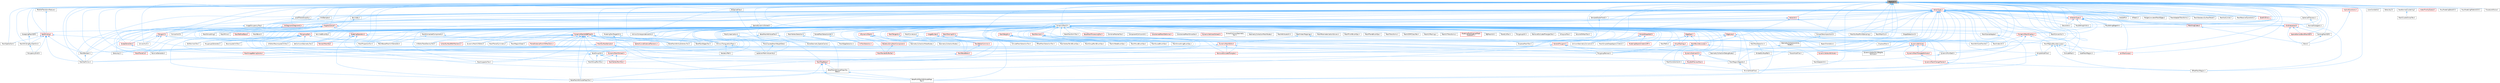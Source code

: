 digraph "MathUtil.h"
{
 // INTERACTIVE_SVG=YES
 // LATEX_PDF_SIZE
  bgcolor="transparent";
  edge [fontname=Helvetica,fontsize=10,labelfontname=Helvetica,labelfontsize=10];
  node [fontname=Helvetica,fontsize=10,shape=box,height=0.2,width=0.4];
  Node1 [id="Node000001",label="MathUtil.h",height=0.2,width=0.4,color="gray40", fillcolor="grey60", style="filled", fontcolor="black",tooltip=" "];
  Node1 -> Node2 [id="edge1_Node000001_Node000002",dir="back",color="steelblue1",style="solid",tooltip=" "];
  Node2 [id="Node000002",label="BCSplineFilter.h",height=0.2,width=0.4,color="grey40", fillcolor="white", style="filled",URL="$d4/dd5/BCSplineFilter_8h.html",tooltip=" "];
  Node2 -> Node3 [id="edge2_Node000002_Node000003",dir="back",color="steelblue1",style="solid",tooltip=" "];
  Node3 [id="Node000003",label="MeshMapBaker.h",height=0.2,width=0.4,color="red", fillcolor="#FFF0F0", style="filled",URL="$d5/d05/MeshMapBaker_8h.html",tooltip=" "];
  Node3 -> Node4 [id="edge3_Node000003_Node000004",dir="back",color="steelblue1",style="solid",tooltip=" "];
  Node4 [id="Node000004",label="BakeMeshAttributeMapsTool.h",height=0.2,width=0.4,color="grey40", fillcolor="white", style="filled",URL="$d8/d14/BakeMeshAttributeMapsTool_8h.html",tooltip=" "];
  Node3 -> Node5 [id="edge4_Node000003_Node000005",dir="back",color="steelblue1",style="solid",tooltip=" "];
  Node5 [id="Node000005",label="BakeMeshAttributeMapsTool\lBase.h",height=0.2,width=0.4,color="grey40", fillcolor="white", style="filled",URL="$dc/d68/BakeMeshAttributeMapsToolBase_8h.html",tooltip=" "];
  Node5 -> Node4 [id="edge5_Node000005_Node000004",dir="back",color="steelblue1",style="solid",tooltip=" "];
  Node5 -> Node6 [id="edge6_Node000005_Node000006",dir="back",color="steelblue1",style="solid",tooltip=" "];
  Node6 [id="Node000006",label="BakeMultiMeshAttributeMaps\lTool.h",height=0.2,width=0.4,color="grey40", fillcolor="white", style="filled",URL="$d7/d65/BakeMultiMeshAttributeMapsTool_8h.html",tooltip=" "];
  Node3 -> Node6 [id="edge7_Node000003_Node000006",dir="back",color="steelblue1",style="solid",tooltip=" "];
  Node1 -> Node9 [id="edge8_Node000001_Node000009",dir="back",color="steelblue1",style="solid",tooltip=" "];
  Node9 [id="Node000009",label="CachingMeshSDF.h",height=0.2,width=0.4,color="grey40", fillcolor="white", style="filled",URL="$d3/de9/CachingMeshSDF_8h.html",tooltip=" "];
  Node9 -> Node10 [id="edge9_Node000009_Node000010",dir="back",color="steelblue1",style="solid",tooltip=" "];
  Node10 [id="Node000010",label="Blend.h",height=0.2,width=0.4,color="grey40", fillcolor="white", style="filled",URL="$d4/d80/Blend_8h.html",tooltip=" "];
  Node1 -> Node11 [id="edge10_Node000001_Node000011",dir="back",color="steelblue1",style="solid",tooltip=" "];
  Node11 [id="Node000011",label="ColorConstants.h",height=0.2,width=0.4,color="grey40", fillcolor="white", style="filled",URL="$d7/d2d/ColorConstants_8h.html",tooltip=" "];
  Node1 -> Node12 [id="edge11_Node000001_Node000012",dir="back",color="steelblue1",style="solid",tooltip=" "];
  Node12 [id="Node000012",label="ConvexDecomposition3.h",height=0.2,width=0.4,color="grey40", fillcolor="white", style="filled",URL="$d4/d2b/ConvexDecomposition3_8h.html",tooltip=" "];
  Node12 -> Node13 [id="edge12_Node000012_Node000013",dir="back",color="steelblue1",style="solid",tooltip=" "];
  Node13 [id="Node000013",label="GeometryCollectionUtility\lNodes.h",height=0.2,width=0.4,color="grey40", fillcolor="white", style="filled",URL="$d7/da4/GeometryCollectionUtilityNodes_8h.html",tooltip=" "];
  Node13 -> Node14 [id="edge13_Node000013_Node000014",dir="back",color="steelblue1",style="solid",tooltip=" "];
  Node14 [id="Node000014",label="GeometryCollectionDebugNodes.h",height=0.2,width=0.4,color="grey40", fillcolor="white", style="filled",URL="$dd/d38/GeometryCollectionDebugNodes_8h.html",tooltip=" "];
  Node1 -> Node15 [id="edge14_Node000001_Node000015",dir="back",color="steelblue1",style="solid",tooltip=" "];
  Node15 [id="Node000015",label="ConvexHull2.h",height=0.2,width=0.4,color="grey40", fillcolor="white", style="filled",URL="$df/dc5/ConvexHull2_8h.html",tooltip=" "];
  Node1 -> Node16 [id="edge15_Node000001_Node000016",dir="back",color="steelblue1",style="solid",tooltip=" "];
  Node16 [id="Node000016",label="ConvexHull3.h",height=0.2,width=0.4,color="grey40", fillcolor="white", style="filled",URL="$d2/d83/ConvexHull3_8h.html",tooltip=" "];
  Node1 -> Node17 [id="edge16_Node000001_Node000017",dir="back",color="steelblue1",style="solid",tooltip=" "];
  Node17 [id="Node000017",label="Delaunay2.h",height=0.2,width=0.4,color="grey40", fillcolor="white", style="filled",URL="$d2/d4c/Delaunay2_8h.html",tooltip=" "];
  Node1 -> Node18 [id="edge17_Node000001_Node000018",dir="back",color="steelblue1",style="solid",tooltip=" "];
  Node18 [id="Node000018",label="Delaunay3.h",height=0.2,width=0.4,color="grey40", fillcolor="white", style="filled",URL="$d1/d5b/Delaunay3_8h.html",tooltip=" "];
  Node1 -> Node19 [id="edge18_Node000001_Node000019",dir="back",color="steelblue1",style="solid",tooltip=" "];
  Node19 [id="Node000019",label="DisplaceMesh.h",height=0.2,width=0.4,color="grey40", fillcolor="white", style="filled",URL="$da/df2/DisplaceMesh_8h.html",tooltip=" "];
  Node1 -> Node20 [id="edge19_Node000001_Node000020",dir="back",color="steelblue1",style="solid",tooltip=" "];
  Node20 [id="Node000020",label="DynamicMesh3.h",height=0.2,width=0.4,color="grey40", fillcolor="white", style="filled",URL="$d5/d34/DynamicMesh3_8h.html",tooltip=" "];
  Node20 -> Node4 [id="edge20_Node000020_Node000004",dir="back",color="steelblue1",style="solid",tooltip=" "];
  Node20 -> Node5 [id="edge21_Node000020_Node000005",dir="back",color="steelblue1",style="solid",tooltip=" "];
  Node20 -> Node21 [id="edge22_Node000020_Node000021",dir="back",color="steelblue1",style="solid",tooltip=" "];
  Node21 [id="Node000021",label="BakeMeshAttributeTool.h",height=0.2,width=0.4,color="grey40", fillcolor="white", style="filled",URL="$d0/d82/BakeMeshAttributeTool_8h.html",tooltip=" "];
  Node21 -> Node5 [id="edge23_Node000021_Node000005",dir="back",color="steelblue1",style="solid",tooltip=" "];
  Node21 -> Node22 [id="edge24_Node000021_Node000022",dir="back",color="steelblue1",style="solid",tooltip=" "];
  Node22 [id="Node000022",label="BakeMeshAttributeVertexTool.h",height=0.2,width=0.4,color="grey40", fillcolor="white", style="filled",URL="$d6/d76/BakeMeshAttributeVertexTool_8h.html",tooltip=" "];
  Node20 -> Node22 [id="edge25_Node000020_Node000022",dir="back",color="steelblue1",style="solid",tooltip=" "];
  Node20 -> Node6 [id="edge26_Node000020_Node000006",dir="back",color="steelblue1",style="solid",tooltip=" "];
  Node20 -> Node23 [id="edge27_Node000020_Node000023",dir="back",color="steelblue1",style="solid",tooltip=" "];
  Node23 [id="Node000023",label="BakeTransformTool.h",height=0.2,width=0.4,color="grey40", fillcolor="white", style="filled",URL="$dc/d39/BakeTransformTool_8h.html",tooltip=" "];
  Node20 -> Node24 [id="edge28_Node000020_Node000024",dir="back",color="steelblue1",style="solid",tooltip=" "];
  Node24 [id="Node000024",label="BaseDynamicMeshComponent.h",height=0.2,width=0.4,color="red", fillcolor="#FFF0F0", style="filled",URL="$d3/df4/BaseDynamicMeshComponent_8h.html",tooltip=" "];
  Node24 -> Node38 [id="edge29_Node000024_Node000038",dir="back",color="steelblue1",style="solid",tooltip=" "];
  Node38 [id="Node000038",label="MeshRenderBufferSet.h",height=0.2,width=0.4,color="red", fillcolor="#FFF0F0", style="filled",URL="$de/dc2/MeshRenderBufferSet_8h.html",tooltip=" "];
  Node20 -> Node64 [id="edge30_Node000020_Node000064",dir="back",color="steelblue1",style="solid",tooltip=" "];
  Node64 [id="Node000064",label="BaseMeshProcessingTool.h",height=0.2,width=0.4,color="red", fillcolor="#FFF0F0", style="filled",URL="$d4/d77/BaseMeshProcessingTool_8h.html",tooltip=" "];
  Node20 -> Node108 [id="edge31_Node000020_Node000108",dir="back",color="steelblue1",style="solid",tooltip=" "];
  Node108 [id="Node000108",label="CollectSurfacePathMechanic.h",height=0.2,width=0.4,color="red", fillcolor="#FFF0F0", style="filled",URL="$d5/dd0/CollectSurfacePathMechanic_8h.html",tooltip=" "];
  Node20 -> Node109 [id="edge32_Node000020_Node000109",dir="back",color="steelblue1",style="solid",tooltip=" "];
  Node109 [id="Node000109",label="CollisionGeometryConversion.h",height=0.2,width=0.4,color="grey40", fillcolor="white", style="filled",URL="$df/d0d/CollisionGeometryConversion_8h.html",tooltip=" "];
  Node20 -> Node58 [id="edge33_Node000020_Node000058",dir="back",color="steelblue1",style="solid",tooltip=" "];
  Node58 [id="Node000058",label="CombineMeshesTool.h",height=0.2,width=0.4,color="grey40", fillcolor="white", style="filled",URL="$dd/da3/CombineMeshesTool_8h.html",tooltip=" "];
  Node20 -> Node110 [id="edge34_Node000020_Node000110",dir="back",color="steelblue1",style="solid",tooltip=" "];
  Node110 [id="Node000110",label="ComponentCollisionUtil.h",height=0.2,width=0.4,color="grey40", fillcolor="white", style="filled",URL="$d9/d1c/ComponentCollisionUtil_8h.html",tooltip=" "];
  Node20 -> Node111 [id="edge35_Node000020_Node000111",dir="back",color="steelblue1",style="solid",tooltip=" "];
  Node111 [id="Node000111",label="ConstrainedMeshDeformer.h",height=0.2,width=0.4,color="red", fillcolor="#FFF0F0", style="filled",URL="$df/ddf/ConstrainedMeshDeformer_8h.html",tooltip=" "];
  Node20 -> Node114 [id="edge36_Node000020_Node000114",dir="back",color="steelblue1",style="solid",tooltip=" "];
  Node114 [id="Node000114",label="ConstrainedMeshSmoother.h",height=0.2,width=0.4,color="grey40", fillcolor="white", style="filled",URL="$d7/d9e/ConstrainedMeshSmoother_8h.html",tooltip=" "];
  Node20 -> Node12 [id="edge37_Node000020_Node000012",dir="back",color="steelblue1",style="solid",tooltip=" "];
  Node20 -> Node67 [id="edge38_Node000020_Node000067",dir="back",color="steelblue1",style="solid",tooltip=" "];
  Node67 [id="Node000067",label="DisplaceMeshTool.h",height=0.2,width=0.4,color="grey40", fillcolor="white", style="filled",URL="$da/d28/DisplaceMeshTool_8h.html",tooltip=" "];
  Node20 -> Node115 [id="edge39_Node000020_Node000115",dir="back",color="steelblue1",style="solid",tooltip=" "];
  Node115 [id="Node000115",label="DynamicAttribute.h",height=0.2,width=0.4,color="red", fillcolor="#FFF0F0", style="filled",URL="$d8/db1/DynamicAttribute_8h.html",tooltip=" "];
  Node115 -> Node118 [id="edge40_Node000115_Node000118",dir="back",color="steelblue1",style="solid",tooltip=" "];
  Node118 [id="Node000118",label="DynamicMeshChangeTracker.h",height=0.2,width=0.4,color="red", fillcolor="#FFF0F0", style="filled",URL="$dd/df0/DynamicMeshChangeTracker_8h.html",tooltip=" "];
  Node118 -> Node128 [id="edge41_Node000118_Node000128",dir="back",color="steelblue1",style="solid",tooltip=" "];
  Node128 [id="Node000128",label="OffsetMeshRegion.h",height=0.2,width=0.4,color="grey40", fillcolor="white", style="filled",URL="$d5/d82/OffsetMeshRegion_8h.html",tooltip=" "];
  Node115 -> Node219 [id="edge42_Node000115_Node000219",dir="back",color="steelblue1",style="solid",tooltip=" "];
  Node219 [id="Node000219",label="DynamicMeshTriangleAttribute.h",height=0.2,width=0.4,color="red", fillcolor="#FFF0F0", style="filled",URL="$d0/d85/DynamicMeshTriangleAttribute_8h.html",tooltip=" "];
  Node219 -> Node118 [id="edge43_Node000219_Node000118",dir="back",color="steelblue1",style="solid",tooltip=" "];
  Node115 -> Node220 [id="edge44_Node000115_Node000220",dir="back",color="steelblue1",style="solid",tooltip=" "];
  Node220 [id="Node000220",label="DynamicPointSet3.h",height=0.2,width=0.4,color="grey40", fillcolor="white", style="filled",URL="$d3/d32/DynamicPointSet3_8h.html",tooltip=" "];
  Node220 -> Node221 [id="edge45_Node000220_Node000221",dir="back",color="steelblue1",style="solid",tooltip=" "];
  Node221 [id="Node000221",label="MeshAdapterUtil.h",height=0.2,width=0.4,color="grey40", fillcolor="white", style="filled",URL="$d7/d6b/MeshAdapterUtil_8h.html",tooltip=" "];
  Node115 -> Node222 [id="edge46_Node000115_Node000222",dir="back",color="steelblue1",style="solid",tooltip=" "];
  Node222 [id="Node000222",label="DynamicVertexAttribute.h",height=0.2,width=0.4,color="red", fillcolor="#FFF0F0", style="filled",URL="$d4/de7/DynamicVertexAttribute_8h.html",tooltip=" "];
  Node115 -> Node223 [id="edge47_Node000115_Node000223",dir="back",color="steelblue1",style="solid",tooltip=" "];
  Node223 [id="Node000223",label="DynamicVertexSkinWeights\lAttribute.h",height=0.2,width=0.4,color="grey40", fillcolor="white", style="filled",URL="$db/d5b/DynamicVertexSkinWeightsAttribute_8h.html",tooltip=" "];
  Node20 -> Node224 [id="edge48_Node000020_Node000224",dir="back",color="steelblue1",style="solid",tooltip=" "];
  Node224 [id="Node000224",label="DynamicMeshAABBTree3.h",height=0.2,width=0.4,color="red", fillcolor="#FFF0F0", style="filled",URL="$d5/d0d/DynamicMeshAABBTree3_8h.html",tooltip=" "];
  Node224 -> Node4 [id="edge49_Node000224_Node000004",dir="back",color="steelblue1",style="solid",tooltip=" "];
  Node224 -> Node22 [id="edge50_Node000224_Node000022",dir="back",color="steelblue1",style="solid",tooltip=" "];
  Node224 -> Node108 [id="edge51_Node000224_Node000108",dir="back",color="steelblue1",style="solid",tooltip=" "];
  Node224 -> Node145 [id="edge52_Node000224_Node000145",dir="back",color="steelblue1",style="solid",tooltip=" "];
  Node145 [id="Node000145",label="DynamicMeshUVEditor.h",height=0.2,width=0.4,color="grey40", fillcolor="white", style="filled",URL="$d9/d1e/DynamicMeshUVEditor_8h.html",tooltip=" "];
  Node224 -> Node230 [id="edge53_Node000224_Node000230",dir="back",color="steelblue1",style="solid",tooltip=" "];
  Node230 [id="Node000230",label="MeshAttributeTransfer.h",height=0.2,width=0.4,color="grey40", fillcolor="white", style="filled",URL="$dc/d1c/MeshAttributeTransfer_8h.html",tooltip=" "];
  Node224 -> Node158 [id="edge54_Node000224_Node000158",dir="back",color="steelblue1",style="solid",tooltip=" "];
  Node158 [id="Node000158",label="MeshBakerCommon.h",height=0.2,width=0.4,color="red", fillcolor="#FFF0F0", style="filled",URL="$d9/d92/MeshBakerCommon_8h.html",tooltip=" "];
  Node158 -> Node159 [id="edge55_Node000158_Node000159",dir="back",color="steelblue1",style="solid",tooltip=" "];
  Node159 [id="Node000159",label="MeshBaseBaker.h",height=0.2,width=0.4,color="red", fillcolor="#FFF0F0", style="filled",URL="$d7/ddc/MeshBaseBaker_8h.html",tooltip=" "];
  Node159 -> Node3 [id="edge56_Node000159_Node000003",dir="back",color="steelblue1",style="solid",tooltip=" "];
  Node224 -> Node159 [id="edge57_Node000224_Node000159",dir="back",color="steelblue1",style="solid",tooltip=" "];
  Node224 -> Node141 [id="edge58_Node000224_Node000141",dir="back",color="steelblue1",style="solid",tooltip=" "];
  Node141 [id="Node000141",label="MeshBoolean.h",height=0.2,width=0.4,color="grey40", fillcolor="white", style="filled",URL="$dc/d24/MeshBoolean_8h.html",tooltip=" "];
  Node141 -> Node142 [id="edge59_Node000141_Node000142",dir="back",color="steelblue1",style="solid",tooltip=" "];
  Node142 [id="Node000142",label="MeshSelfUnion.h",height=0.2,width=0.4,color="grey40", fillcolor="white", style="filled",URL="$d0/d5f/MeshSelfUnion_8h.html",tooltip=" "];
  Node224 -> Node37 [id="edge60_Node000224_Node000037",dir="back",color="steelblue1",style="solid",tooltip=" "];
  Node37 [id="Node000037",label="MeshGroupPaintTool.h",height=0.2,width=0.4,color="grey40", fillcolor="white", style="filled",URL="$dd/d04/MeshGroupPaintTool_8h.html",tooltip=" "];
  Node224 -> Node169 [id="edge61_Node000224_Node000169",dir="back",color="steelblue1",style="solid",tooltip=" "];
  Node169 [id="Node000169",label="MeshImageBakingCache.h",height=0.2,width=0.4,color="red", fillcolor="#FFF0F0", style="filled",URL="$dd/d09/MeshImageBakingCache_8h.html",tooltip=" "];
  Node224 -> Node50 [id="edge62_Node000224_Node000050",dir="back",color="steelblue1",style="solid",tooltip=" "];
  Node50 [id="Node000050",label="MeshInspectorTool.h",height=0.2,width=0.4,color="grey40", fillcolor="white", style="filled",URL="$de/da1/MeshInspectorTool_8h.html",tooltip=" "];
  Node224 -> Node231 [id="edge63_Node000224_Node000231",dir="back",color="steelblue1",style="solid",tooltip=" "];
  Node231 [id="Node000231",label="MeshPlanarSymmetry.h",height=0.2,width=0.4,color="grey40", fillcolor="white", style="filled",URL="$d7/d1d/MeshPlanarSymmetry_8h.html",tooltip=" "];
  Node224 -> Node142 [id="edge64_Node000224_Node000142",dir="back",color="steelblue1",style="solid",tooltip=" "];
  Node224 -> Node185 [id="edge65_Node000224_Node000185",dir="back",color="steelblue1",style="solid",tooltip=" "];
  Node185 [id="Node000185",label="MeshSurfaceSampler.h",height=0.2,width=0.4,color="red", fillcolor="#FFF0F0", style="filled",URL="$de/d0c/MeshSurfaceSampler_8h.html",tooltip=" "];
  Node185 -> Node169 [id="edge66_Node000185_Node000169",dir="back",color="steelblue1",style="solid",tooltip=" "];
  Node185 -> Node3 [id="edge67_Node000185_Node000003",dir="back",color="steelblue1",style="solid",tooltip=" "];
  Node224 -> Node43 [id="edge68_Node000224_Node000043",dir="back",color="steelblue1",style="solid",tooltip=" "];
  Node43 [id="Node000043",label="MeshVertexPaintTool.h",height=0.2,width=0.4,color="red", fillcolor="#FFF0F0", style="filled",URL="$db/d74/MeshVertexPaintTool_8h.html",tooltip=" "];
  Node224 -> Node232 [id="edge69_Node000224_Node000232",dir="back",color="steelblue1",style="solid",tooltip=" "];
  Node232 [id="Node000232",label="PlaneDistanceFromHitMechanic.h",height=0.2,width=0.4,color="red", fillcolor="#FFF0F0", style="filled",URL="$dc/dea/PlaneDistanceFromHitMechanic_8h.html",tooltip=" "];
  Node224 -> Node84 [id="edge70_Node000224_Node000084",dir="back",color="steelblue1",style="solid",tooltip=" "];
  Node84 [id="Node000084",label="PolyEditPreviewMesh.h",height=0.2,width=0.4,color="red", fillcolor="#FFF0F0", style="filled",URL="$d2/de8/PolyEditPreviewMesh_8h.html",tooltip=" "];
  Node224 -> Node238 [id="edge71_Node000224_Node000238",dir="back",color="steelblue1",style="solid",tooltip=" "];
  Node238 [id="Node000238",label="RemeshMeshOp.h",height=0.2,width=0.4,color="red", fillcolor="#FFF0F0", style="filled",URL="$d5/d2c/RemeshMeshOp_8h.html",tooltip=" "];
  Node224 -> Node239 [id="edge72_Node000224_Node000239",dir="back",color="steelblue1",style="solid",tooltip=" "];
  Node239 [id="Node000239",label="RepairOrientation.h",height=0.2,width=0.4,color="grey40", fillcolor="white", style="filled",URL="$dc/d47/RepairOrientation_8h.html",tooltip=" "];
  Node224 -> Node90 [id="edge73_Node000224_Node000090",dir="back",color="steelblue1",style="solid",tooltip=" "];
  Node90 [id="Node000090",label="SceneGeometrySpatialCache.h",height=0.2,width=0.4,color="grey40", fillcolor="white", style="filled",URL="$d6/d6f/SceneGeometrySpatialCache_8h.html",tooltip=" "];
  Node224 -> Node240 [id="edge74_Node000224_Node000240",dir="back",color="steelblue1",style="solid",tooltip=" "];
  Node240 [id="Node000240",label="SpatialCurveDistanceMechanic.h",height=0.2,width=0.4,color="red", fillcolor="#FFF0F0", style="filled",URL="$d3/d29/SpatialCurveDistanceMechanic_8h.html",tooltip=" "];
  Node224 -> Node88 [id="edge75_Node000224_Node000088",dir="back",color="steelblue1",style="solid",tooltip=" "];
  Node88 [id="Node000088",label="UVEditorTexelDensityTool.h",height=0.2,width=0.4,color="grey40", fillcolor="white", style="filled",URL="$d0/d8b/UVEditorTexelDensityTool_8h.html",tooltip=" "];
  Node224 -> Node83 [id="edge76_Node000224_Node000083",dir="back",color="steelblue1",style="solid",tooltip=" "];
  Node83 [id="Node000083",label="WeldMeshEdgesTool.h",height=0.2,width=0.4,color="grey40", fillcolor="white", style="filled",URL="$d5/d6e/WeldMeshEdgesTool_8h.html",tooltip=" "];
  Node20 -> Node118 [id="edge77_Node000020_Node000118",dir="back",color="steelblue1",style="solid",tooltip=" "];
  Node20 -> Node132 [id="edge78_Node000020_Node000132",dir="back",color="steelblue1",style="solid",tooltip=" "];
  Node132 [id="Node000132",label="DynamicMeshEditor.h",height=0.2,width=0.4,color="red", fillcolor="#FFF0F0", style="filled",URL="$d2/db3/DynamicMeshEditor_8h.html",tooltip=" "];
  Node132 -> Node133 [id="edge79_Node000132_Node000133",dir="back",color="steelblue1",style="solid",tooltip=" "];
  Node133 [id="Node000133",label="DynamicSubmesh3.h",height=0.2,width=0.4,color="red", fillcolor="#FFF0F0", style="filled",URL="$df/d5e/DynamicSubmesh3_8h.html",tooltip=" "];
  Node133 -> Node134 [id="edge80_Node000133_Node000134",dir="back",color="steelblue1",style="solid",tooltip=" "];
  Node134 [id="Node000134",label="MeshRegionOperator.h",height=0.2,width=0.4,color="grey40", fillcolor="white", style="filled",URL="$db/d2c/MeshRegionOperator_8h.html",tooltip=" "];
  Node134 -> Node135 [id="edge81_Node000134_Node000135",dir="back",color="steelblue1",style="solid",tooltip=" "];
  Node135 [id="Node000135",label="MinimalHoleFiller.h",height=0.2,width=0.4,color="grey40", fillcolor="white", style="filled",URL="$dc/d8e/MinimalHoleFiller_8h.html",tooltip=" "];
  Node133 -> Node84 [id="edge82_Node000133_Node000084",dir="back",color="steelblue1",style="solid",tooltip=" "];
  Node132 -> Node139 [id="edge83_Node000132_Node000139",dir="back",color="steelblue1",style="solid",tooltip=" "];
  Node139 [id="Node000139",label="FaceGroupUtil.h",height=0.2,width=0.4,color="grey40", fillcolor="white", style="filled",URL="$d6/d29/FaceGroupUtil_8h.html",tooltip=" "];
  Node139 -> Node37 [id="edge84_Node000139_Node000037",dir="back",color="steelblue1",style="solid",tooltip=" "];
  Node139 -> Node50 [id="edge85_Node000139_Node000050",dir="back",color="steelblue1",style="solid",tooltip=" "];
  Node139 -> Node134 [id="edge86_Node000139_Node000134",dir="back",color="steelblue1",style="solid",tooltip=" "];
  Node139 -> Node43 [id="edge87_Node000139_Node000043",dir="back",color="steelblue1",style="solid",tooltip=" "];
  Node132 -> Node141 [id="edge88_Node000132_Node000141",dir="back",color="steelblue1",style="solid",tooltip=" "];
  Node132 -> Node142 [id="edge89_Node000132_Node000142",dir="back",color="steelblue1",style="solid",tooltip=" "];
  Node132 -> Node143 [id="edge90_Node000132_Node000143",dir="back",color="steelblue1",style="solid",tooltip=" "];
  Node143 [id="Node000143",label="RemoveOccludedTriangles.h",height=0.2,width=0.4,color="red", fillcolor="#FFF0F0", style="filled",URL="$dc/d7b/RemoveOccludedTriangles_8h.html",tooltip=" "];
  Node20 -> Node241 [id="edge91_Node000020_Node000241",dir="back",color="steelblue1",style="solid",tooltip=" "];
  Node241 [id="Node000241",label="DynamicMeshOctree3.h",height=0.2,width=0.4,color="red", fillcolor="#FFF0F0", style="filled",URL="$d8/d9f/DynamicMeshOctree3_8h.html",tooltip=" "];
  Node241 -> Node37 [id="edge92_Node000241_Node000037",dir="back",color="steelblue1",style="solid",tooltip=" "];
  Node241 -> Node43 [id="edge93_Node000241_Node000043",dir="back",color="steelblue1",style="solid",tooltip=" "];
  Node20 -> Node242 [id="edge94_Node000020_Node000242",dir="back",color="steelblue1",style="solid",tooltip=" "];
  Node242 [id="Node000242",label="DynamicMeshOverlay.h",height=0.2,width=0.4,color="red", fillcolor="#FFF0F0", style="filled",URL="$de/d26/DynamicMeshOverlay_8h.html",tooltip=" "];
  Node242 -> Node118 [id="edge95_Node000242_Node000118",dir="back",color="steelblue1",style="solid",tooltip=" "];
  Node242 -> Node243 [id="edge96_Node000242_Node000243",dir="back",color="steelblue1",style="solid",tooltip=" "];
  Node243 [id="Node000243",label="MeshIndexUtil.h",height=0.2,width=0.4,color="grey40", fillcolor="white", style="filled",URL="$db/d70/MeshIndexUtil_8h.html",tooltip=" "];
  Node242 -> Node244 [id="edge97_Node000242_Node000244",dir="back",color="steelblue1",style="solid",tooltip=" "];
  Node244 [id="Node000244",label="MeshRegionBoundaryLoops.h",height=0.2,width=0.4,color="grey40", fillcolor="white", style="filled",URL="$d0/d20/MeshRegionBoundaryLoops_8h.html",tooltip=" "];
  Node244 -> Node245 [id="edge98_Node000244_Node000245",dir="back",color="steelblue1",style="solid",tooltip=" "];
  Node245 [id="Node000245",label="ExtrudeMesh.h",height=0.2,width=0.4,color="grey40", fillcolor="white", style="filled",URL="$dc/dcd/ExtrudeMesh_8h.html",tooltip=" "];
  Node244 -> Node235 [id="edge99_Node000244_Node000235",dir="back",color="steelblue1",style="solid",tooltip=" "];
  Node235 [id="Node000235",label="InsetMeshRegion.h",height=0.2,width=0.4,color="grey40", fillcolor="white", style="filled",URL="$d2/d25/InsetMeshRegion_8h.html",tooltip=" "];
  Node244 -> Node246 [id="edge100_Node000244_Node000246",dir="back",color="steelblue1",style="solid",tooltip=" "];
  Node246 [id="Node000246",label="JoinMeshLoops.h",height=0.2,width=0.4,color="red", fillcolor="#FFF0F0", style="filled",URL="$db/d2f/JoinMeshLoops_8h.html",tooltip=" "];
  Node244 -> Node128 [id="edge101_Node000244_Node000128",dir="back",color="steelblue1",style="solid",tooltip=" "];
  Node244 -> Node247 [id="edge102_Node000244_Node000247",dir="back",color="steelblue1",style="solid",tooltip=" "];
  Node247 [id="Node000247",label="SimpleHoleFiller.h",height=0.2,width=0.4,color="grey40", fillcolor="white", style="filled",URL="$d0/d2b/SimpleHoleFiller_8h.html",tooltip=" "];
  Node247 -> Node135 [id="edge103_Node000247_Node000135",dir="back",color="steelblue1",style="solid",tooltip=" "];
  Node20 -> Node219 [id="edge104_Node000020_Node000219",dir="back",color="steelblue1",style="solid",tooltip=" "];
  Node20 -> Node145 [id="edge105_Node000020_Node000145",dir="back",color="steelblue1",style="solid",tooltip=" "];
  Node20 -> Node133 [id="edge106_Node000020_Node000133",dir="back",color="steelblue1",style="solid",tooltip=" "];
  Node20 -> Node222 [id="edge107_Node000020_Node000222",dir="back",color="steelblue1",style="solid",tooltip=" "];
  Node20 -> Node223 [id="edge108_Node000020_Node000223",dir="back",color="steelblue1",style="solid",tooltip=" "];
  Node20 -> Node248 [id="edge109_Node000020_Node000248",dir="back",color="steelblue1",style="solid",tooltip=" "];
  Node248 [id="Node000248",label="DynamicVerticesOctree3.h",height=0.2,width=0.4,color="red", fillcolor="#FFF0F0", style="filled",URL="$df/d7e/DynamicVerticesOctree3_8h.html",tooltip=" "];
  Node20 -> Node249 [id="edge110_Node000020_Node000249",dir="back",color="steelblue1",style="solid",tooltip=" "];
  Node249 [id="Node000249",label="EdgeLoop.h",height=0.2,width=0.4,color="red", fillcolor="#FFF0F0", style="filled",URL="$d7/df0/EdgeLoop_8h.html",tooltip=" "];
  Node249 -> Node132 [id="edge111_Node000249_Node000132",dir="back",color="steelblue1",style="solid",tooltip=" "];
  Node249 -> Node250 [id="edge112_Node000249_Node000250",dir="back",color="steelblue1",style="solid",tooltip=" "];
  Node250 [id="Node000250",label="MeshBoundaryLoops.h",height=0.2,width=0.4,color="red", fillcolor="#FFF0F0", style="filled",URL="$d2/d9c/MeshBoundaryLoops_8h.html",tooltip=" "];
  Node250 -> Node251 [id="edge113_Node000250_Node000251",dir="back",color="steelblue1",style="solid",tooltip=" "];
  Node251 [id="Node000251",label="MeshPlaneCut.h",height=0.2,width=0.4,color="red", fillcolor="#FFF0F0", style="filled",URL="$d1/d3d/MeshPlaneCut_8h.html",tooltip=" "];
  Node250 -> Node135 [id="edge114_Node000250_Node000135",dir="back",color="steelblue1",style="solid",tooltip=" "];
  Node250 -> Node253 [id="edge115_Node000250_Node000253",dir="back",color="steelblue1",style="solid",tooltip=" "];
  Node253 [id="Node000253",label="PlanarHoleFiller.h",height=0.2,width=0.4,color="grey40", fillcolor="white", style="filled",URL="$df/d0f/PlanarHoleFiller_8h.html",tooltip=" "];
  Node250 -> Node156 [id="edge116_Node000250_Node000156",dir="back",color="steelblue1",style="solid",tooltip=" "];
  Node156 [id="Node000156",label="PolygroupRemesh.h",height=0.2,width=0.4,color="grey40", fillcolor="white", style="filled",URL="$d7/df6/PolygroupRemesh_8h.html",tooltip=" "];
  Node249 -> Node254 [id="edge117_Node000249_Node000254",dir="back",color="steelblue1",style="solid",tooltip=" "];
  Node254 [id="Node000254",label="MeshFaceSelection.h",height=0.2,width=0.4,color="grey40", fillcolor="white", style="filled",URL="$de/de2/MeshFaceSelection_8h.html",tooltip=" "];
  Node254 -> Node255 [id="edge118_Node000254_Node000255",dir="back",color="steelblue1",style="solid",tooltip=" "];
  Node255 [id="Node000255",label="EmbedSurfacePath.h",height=0.2,width=0.4,color="grey40", fillcolor="white", style="filled",URL="$d6/da4/EmbedSurfacePath_8h.html",tooltip=" "];
  Node249 -> Node244 [id="edge119_Node000249_Node000244",dir="back",color="steelblue1",style="solid",tooltip=" "];
  Node20 -> Node256 [id="edge120_Node000020_Node000256",dir="back",color="steelblue1",style="solid",tooltip=" "];
  Node256 [id="Node000256",label="EdgeSpan.h",height=0.2,width=0.4,color="red", fillcolor="#FFF0F0", style="filled",URL="$d5/d02/EdgeSpan_8h.html",tooltip=" "];
  Node256 -> Node147 [id="edge121_Node000256_Node000147",dir="back",color="steelblue1",style="solid",tooltip=" "];
  Node147 [id="Node000147",label="GroupTopology.h",height=0.2,width=0.4,color="red", fillcolor="#FFF0F0", style="filled",URL="$d3/d84/GroupTopology_8h.html",tooltip=" "];
  Node147 -> Node156 [id="edge122_Node000147_Node000156",dir="back",color="steelblue1",style="solid",tooltip=" "];
  Node256 -> Node250 [id="edge123_Node000256_Node000250",dir="back",color="steelblue1",style="solid",tooltip=" "];
  Node256 -> Node258 [id="edge124_Node000256_Node000258",dir="back",color="steelblue1",style="solid",tooltip=" "];
  Node258 [id="Node000258",label="MeshPaths.h",height=0.2,width=0.4,color="grey40", fillcolor="white", style="filled",URL="$d4/d5f/MeshPaths_8h.html",tooltip=" "];
  Node20 -> Node69 [id="edge125_Node000020_Node000069",dir="back",color="steelblue1",style="solid",tooltip=" "];
  Node69 [id="Node000069",label="EditNormalsTool.h",height=0.2,width=0.4,color="grey40", fillcolor="white", style="filled",URL="$de/d53/EditNormalsTool_8h.html",tooltip=" "];
  Node20 -> Node260 [id="edge126_Node000020_Node000260",dir="back",color="steelblue1",style="solid",tooltip=" "];
  Node260 [id="Node000260",label="ExtractCollisionGeometry\lTool.h",height=0.2,width=0.4,color="grey40", fillcolor="white", style="filled",URL="$d6/dbd/ExtractCollisionGeometryTool_8h.html",tooltip=" "];
  Node20 -> Node261 [id="edge127_Node000020_Node000261",dir="back",color="steelblue1",style="solid",tooltip=" "];
  Node261 [id="Node000261",label="ExtrudeMeshSelectionTool.h",height=0.2,width=0.4,color="grey40", fillcolor="white", style="filled",URL="$dc/d31/ExtrudeMeshSelectionTool_8h.html",tooltip=" "];
  Node20 -> Node139 [id="edge128_Node000020_Node000139",dir="back",color="steelblue1",style="solid",tooltip=" "];
  Node20 -> Node262 [id="edge129_Node000020_Node000262",dir="back",color="steelblue1",style="solid",tooltip=" "];
  Node262 [id="Node000262",label="GeodesicPath.h",height=0.2,width=0.4,color="grey40", fillcolor="white", style="filled",URL="$d5/de5/GeodesicPath_8h.html",tooltip=" "];
  Node20 -> Node14 [id="edge130_Node000020_Node000014",dir="back",color="steelblue1",style="solid",tooltip=" "];
  Node20 -> Node126 [id="edge131_Node000020_Node000126",dir="back",color="steelblue1",style="solid",tooltip=" "];
  Node126 [id="Node000126",label="GeometryCollectionMakeNodes.h",height=0.2,width=0.4,color="grey40", fillcolor="white", style="filled",URL="$d6/d20/GeometryCollectionMakeNodes_8h.html",tooltip=" "];
  Node20 -> Node125 [id="edge132_Node000020_Node000125",dir="back",color="steelblue1",style="solid",tooltip=" "];
  Node125 [id="Node000125",label="GeometryCollectionMeshNodes.h",height=0.2,width=0.4,color="grey40", fillcolor="white", style="filled",URL="$d7/d46/GeometryCollectionMeshNodes_8h.html",tooltip=" "];
  Node20 -> Node127 [id="edge133_Node000020_Node000127",dir="back",color="steelblue1",style="solid",tooltip=" "];
  Node127 [id="Node000127",label="GeometryCollectionNodes.h",height=0.2,width=0.4,color="grey40", fillcolor="white", style="filled",URL="$d6/d73/GeometryCollectionNodes_8h.html",tooltip=" "];
  Node20 -> Node147 [id="edge134_Node000020_Node000147",dir="back",color="steelblue1",style="solid",tooltip=" "];
  Node20 -> Node263 [id="edge135_Node000020_Node000263",dir="back",color="steelblue1",style="solid",tooltip=" "];
  Node263 [id="Node000263",label="IntrinsicCorrespondenceUtils.h",height=0.2,width=0.4,color="grey40", fillcolor="white", style="filled",URL="$dd/d68/IntrinsicCorrespondenceUtils_8h.html",tooltip=" "];
  Node263 -> Node264 [id="edge136_Node000263_Node000264",dir="back",color="steelblue1",style="solid",tooltip=" "];
  Node264 [id="Node000264",label="IntrinsicTriangulationMesh.h",height=0.2,width=0.4,color="grey40", fillcolor="white", style="filled",URL="$d7/d38/IntrinsicTriangulationMesh_8h.html",tooltip=" "];
  Node264 -> Node262 [id="edge137_Node000264_Node000262",dir="back",color="steelblue1",style="solid",tooltip=" "];
  Node264 -> Node265 [id="edge138_Node000264_Node000265",dir="back",color="steelblue1",style="solid",tooltip=" "];
  Node265 [id="Node000265",label="LaplacianMatrixAssembly.h",height=0.2,width=0.4,color="grey40", fillcolor="white", style="filled",URL="$d4/dff/LaplacianMatrixAssembly_8h.html",tooltip=" "];
  Node20 -> Node264 [id="edge139_Node000020_Node000264",dir="back",color="steelblue1",style="solid",tooltip=" "];
  Node20 -> Node93 [id="edge140_Node000020_Node000093",dir="back",color="steelblue1",style="solid",tooltip=" "];
  Node93 [id="Node000093",label="KelvinletBrushOp.h",height=0.2,width=0.4,color="grey40", fillcolor="white", style="filled",URL="$d9/d5c/KelvinletBrushOp_8h.html",tooltip=" "];
  Node20 -> Node265 [id="edge141_Node000020_Node000265",dir="back",color="steelblue1",style="solid",tooltip=" "];
  Node20 -> Node221 [id="edge142_Node000020_Node000221",dir="back",color="steelblue1",style="solid",tooltip=" "];
  Node20 -> Node157 [id="edge143_Node000020_Node000157",dir="back",color="steelblue1",style="solid",tooltip=" "];
  Node157 [id="Node000157",label="MeshAttributeUtil.h",height=0.2,width=0.4,color="grey40", fillcolor="white", style="filled",URL="$d6/db6/MeshAttributeUtil_8h.html",tooltip=" "];
  Node20 -> Node158 [id="edge144_Node000020_Node000158",dir="back",color="steelblue1",style="solid",tooltip=" "];
  Node20 -> Node159 [id="edge145_Node000020_Node000159",dir="back",color="steelblue1",style="solid",tooltip=" "];
  Node20 -> Node266 [id="edge146_Node000020_Node000266",dir="back",color="steelblue1",style="solid",tooltip=" "];
  Node266 [id="Node000266",label="MeshBevel.h",height=0.2,width=0.4,color="grey40", fillcolor="white", style="filled",URL="$de/d89/MeshBevel_8h.html",tooltip=" "];
  Node20 -> Node250 [id="edge147_Node000020_Node000250",dir="back",color="steelblue1",style="solid",tooltip=" "];
  Node20 -> Node267 [id="edge148_Node000020_Node000267",dir="back",color="steelblue1",style="solid",tooltip=" "];
  Node267 [id="Node000267",label="MeshConnectedComponents.h",height=0.2,width=0.4,color="grey40", fillcolor="white", style="filled",URL="$dc/d07/MeshConnectedComponents_8h.html",tooltip=" "];
  Node267 -> Node268 [id="edge149_Node000267_Node000268",dir="back",color="steelblue1",style="solid",tooltip=" "];
  Node268 [id="Node000268",label="MeshRegionGraph.h",height=0.2,width=0.4,color="grey40", fillcolor="white", style="filled",URL="$d4/d1b/MeshRegionGraph_8h.html",tooltip=" "];
  Node267 -> Node196 [id="edge150_Node000267_Node000196",dir="back",color="steelblue1",style="solid",tooltip=" "];
  Node196 [id="Node000196",label="PatchBasedMeshUVGenerator.h",height=0.2,width=0.4,color="grey40", fillcolor="white", style="filled",URL="$df/df3/PatchBasedMeshUVGenerator_8h.html",tooltip=" "];
  Node20 -> Node166 [id="edge151_Node000020_Node000166",dir="back",color="steelblue1",style="solid",tooltip=" "];
  Node166 [id="Node000166",label="MeshConstraintsUtil.h",height=0.2,width=0.4,color="grey40", fillcolor="white", style="filled",URL="$d6/d05/MeshConstraintsUtil_8h.html",tooltip=" "];
  Node166 -> Node135 [id="edge152_Node000166_Node000135",dir="back",color="steelblue1",style="solid",tooltip=" "];
  Node20 -> Node269 [id="edge153_Node000020_Node000269",dir="back",color="steelblue1",style="solid",tooltip=" "];
  Node269 [id="Node000269",label="MeshConvexHull.h",height=0.2,width=0.4,color="grey40", fillcolor="white", style="filled",URL="$dd/d4b/MeshConvexHull_8h.html",tooltip=" "];
  Node20 -> Node270 [id="edge154_Node000020_Node000270",dir="back",color="steelblue1",style="solid",tooltip=" "];
  Node270 [id="Node000270",label="MeshCurvature.h",height=0.2,width=0.4,color="grey40", fillcolor="white", style="filled",URL="$d1/d2b/MeshCurvature_8h.html",tooltip=" "];
  Node270 -> Node158 [id="edge155_Node000270_Node000158",dir="back",color="steelblue1",style="solid",tooltip=" "];
  Node20 -> Node271 [id="edge156_Node000020_Node000271",dir="back",color="steelblue1",style="solid",tooltip=" "];
  Node271 [id="Node000271",label="MeshEdgeSelection.h",height=0.2,width=0.4,color="grey40", fillcolor="white", style="filled",URL="$d2/d19/MeshEdgeSelection_8h.html",tooltip=" "];
  Node20 -> Node254 [id="edge157_Node000020_Node000254",dir="back",color="steelblue1",style="solid",tooltip=" "];
  Node20 -> Node272 [id="edge158_Node000020_Node000272",dir="back",color="steelblue1",style="solid",tooltip=" "];
  Node272 [id="Node000272",label="MeshGroupPaintBrushOps.h",height=0.2,width=0.4,color="grey40", fillcolor="white", style="filled",URL="$d4/df8/MeshGroupPaintBrushOps_8h.html",tooltip=" "];
  Node20 -> Node169 [id="edge159_Node000020_Node000169",dir="back",color="steelblue1",style="solid",tooltip=" "];
  Node20 -> Node273 [id="edge160_Node000020_Node000273",dir="back",color="steelblue1",style="solid",tooltip=" "];
  Node273 [id="Node000273",label="MeshIndexMappings.h",height=0.2,width=0.4,color="grey40", fillcolor="white", style="filled",URL="$dc/db4/MeshIndexMappings_8h.html",tooltip=" "];
  Node273 -> Node115 [id="edge161_Node000273_Node000115",dir="back",color="steelblue1",style="solid",tooltip=" "];
  Node273 -> Node132 [id="edge162_Node000273_Node000132",dir="back",color="steelblue1",style="solid",tooltip=" "];
  Node20 -> Node243 [id="edge163_Node000020_Node000243",dir="back",color="steelblue1",style="solid",tooltip=" "];
  Node20 -> Node178 [id="edge164_Node000020_Node000178",dir="back",color="steelblue1",style="solid",tooltip=" "];
  Node178 [id="Node000178",label="MeshInflateBrushOps.h",height=0.2,width=0.4,color="grey40", fillcolor="white", style="filled",URL="$d7/d16/MeshInflateBrushOps_8h.html",tooltip=" "];
  Node20 -> Node50 [id="edge165_Node000020_Node000050",dir="back",color="steelblue1",style="solid",tooltip=" "];
  Node20 -> Node274 [id="edge166_Node000020_Node000274",dir="back",color="steelblue1",style="solid",tooltip=" "];
  Node274 [id="Node000274",label="MeshLinearization.h",height=0.2,width=0.4,color="grey40", fillcolor="white", style="filled",URL="$d5/da8/MeshLinearization_8h.html",tooltip=" "];
  Node274 -> Node265 [id="edge167_Node000274_Node000265",dir="back",color="steelblue1",style="solid",tooltip=" "];
  Node274 -> Node275 [id="edge168_Node000274_Node000275",dir="back",color="steelblue1",style="solid",tooltip=" "];
  Node275 [id="Node000275",label="PrecomputedMeshWeightData.h",height=0.2,width=0.4,color="grey40", fillcolor="white", style="filled",URL="$d7/def/PrecomputedMeshWeightData_8h.html",tooltip=" "];
  Node275 -> Node265 [id="edge169_Node000275_Node000265",dir="back",color="steelblue1",style="solid",tooltip=" "];
  Node20 -> Node276 [id="edge170_Node000020_Node000276",dir="back",color="steelblue1",style="solid",tooltip=" "];
  Node276 [id="Node000276",label="MeshMeshCut.h",height=0.2,width=0.4,color="grey40", fillcolor="white", style="filled",URL="$de/d82/MeshMeshCut_8h.html",tooltip=" "];
  Node20 -> Node277 [id="edge171_Node000020_Node000277",dir="back",color="steelblue1",style="solid",tooltip=" "];
  Node277 [id="Node000277",label="MeshMirror.h",height=0.2,width=0.4,color="grey40", fillcolor="white", style="filled",URL="$d9/d6a/MeshMirror_8h.html",tooltip=" "];
  Node20 -> Node180 [id="edge172_Node000020_Node000180",dir="back",color="steelblue1",style="solid",tooltip=" "];
  Node180 [id="Node000180",label="MeshMoveBrushOps.h",height=0.2,width=0.4,color="grey40", fillcolor="white", style="filled",URL="$dd/dcb/MeshMoveBrushOps_8h.html",tooltip=" "];
  Node20 -> Node177 [id="edge173_Node000020_Node000177",dir="back",color="steelblue1",style="solid",tooltip=" "];
  Node177 [id="Node000177",label="MeshNormals.h",height=0.2,width=0.4,color="red", fillcolor="#FFF0F0", style="filled",URL="$d2/d57/MeshNormals_8h.html",tooltip=" "];
  Node177 -> Node19 [id="edge174_Node000177_Node000019",dir="back",color="steelblue1",style="solid",tooltip=" "];
  Node177 -> Node67 [id="edge175_Node000177_Node000067",dir="back",color="steelblue1",style="solid",tooltip=" "];
  Node177 -> Node37 [id="edge176_Node000177_Node000037",dir="back",color="steelblue1",style="solid",tooltip=" "];
  Node177 -> Node178 [id="edge177_Node000177_Node000178",dir="back",color="steelblue1",style="solid",tooltip=" "];
  Node177 -> Node180 [id="edge178_Node000177_Node000180",dir="back",color="steelblue1",style="solid",tooltip=" "];
  Node177 -> Node134 [id="edge179_Node000177_Node000134",dir="back",color="steelblue1",style="solid",tooltip=" "];
  Node177 -> Node181 [id="edge180_Node000177_Node000181",dir="back",color="steelblue1",style="solid",tooltip=" "];
  Node181 [id="Node000181",label="MeshSculptBrushOps.h",height=0.2,width=0.4,color="grey40", fillcolor="white", style="filled",URL="$d1/dc9/MeshSculptBrushOps_8h.html",tooltip=" "];
  Node177 -> Node183 [id="edge181_Node000177_Node000183",dir="back",color="steelblue1",style="solid",tooltip=" "];
  Node183 [id="Node000183",label="MeshSmoothingBrushOps.h",height=0.2,width=0.4,color="grey40", fillcolor="white", style="filled",URL="$dd/d1d/MeshSmoothingBrushOps_8h.html",tooltip=" "];
  Node177 -> Node43 [id="edge182_Node000177_Node000043",dir="back",color="steelblue1",style="solid",tooltip=" "];
  Node177 -> Node156 [id="edge183_Node000177_Node000156",dir="back",color="steelblue1",style="solid",tooltip=" "];
  Node177 -> Node143 [id="edge184_Node000177_Node000143",dir="back",color="steelblue1",style="solid",tooltip=" "];
  Node20 -> Node278 [id="edge185_Node000020_Node000278",dir="back",color="steelblue1",style="solid",tooltip=" "];
  Node278 [id="Node000278",label="MeshParameterizationSolvers.h",height=0.2,width=0.4,color="grey40", fillcolor="white", style="filled",URL="$d0/d92/MeshParameterizationSolvers_8h.html",tooltip=" "];
  Node20 -> Node258 [id="edge186_Node000020_Node000258",dir="back",color="steelblue1",style="solid",tooltip=" "];
  Node20 -> Node279 [id="edge187_Node000020_Node000279",dir="back",color="steelblue1",style="solid",tooltip=" "];
  Node279 [id="Node000279",label="MeshPinchBrushOps.h",height=0.2,width=0.4,color="grey40", fillcolor="white", style="filled",URL="$dc/dbe/MeshPinchBrushOps_8h.html",tooltip=" "];
  Node20 -> Node231 [id="edge188_Node000020_Node000231",dir="back",color="steelblue1",style="solid",tooltip=" "];
  Node20 -> Node280 [id="edge189_Node000020_Node000280",dir="back",color="steelblue1",style="solid",tooltip=" "];
  Node280 [id="Node000280",label="MeshPlaneBrushOps.h",height=0.2,width=0.4,color="grey40", fillcolor="white", style="filled",URL="$de/d05/MeshPlaneBrushOps_8h.html",tooltip=" "];
  Node20 -> Node281 [id="edge190_Node000020_Node000281",dir="back",color="steelblue1",style="solid",tooltip=" "];
  Node281 [id="Node000281",label="MeshProjectionHull.h",height=0.2,width=0.4,color="grey40", fillcolor="white", style="filled",URL="$dc/d5e/MeshProjectionHull_8h.html",tooltip=" "];
  Node20 -> Node282 [id="edge191_Node000020_Node000282",dir="back",color="steelblue1",style="solid",tooltip=" "];
  Node282 [id="Node000282",label="MeshRefinerBase.h",height=0.2,width=0.4,color="red", fillcolor="#FFF0F0", style="filled",URL="$dc/d16/MeshRefinerBase_8h.html",tooltip=" "];
  Node20 -> Node244 [id="edge192_Node000020_Node000244",dir="back",color="steelblue1",style="solid",tooltip=" "];
  Node20 -> Node268 [id="edge193_Node000020_Node000268",dir="back",color="steelblue1",style="solid",tooltip=" "];
  Node20 -> Node134 [id="edge194_Node000020_Node000134",dir="back",color="steelblue1",style="solid",tooltip=" "];
  Node20 -> Node38 [id="edge195_Node000020_Node000038",dir="back",color="steelblue1",style="solid",tooltip=" "];
  Node20 -> Node286 [id="edge196_Node000020_Node000286",dir="back",color="steelblue1",style="solid",tooltip=" "];
  Node286 [id="Node000286",label="MeshSceneAdapter.h",height=0.2,width=0.4,color="grey40", fillcolor="white", style="filled",URL="$d3/d05/MeshSceneAdapter_8h.html",tooltip=" "];
  Node286 -> Node6 [id="edge197_Node000286_Node000006",dir="back",color="steelblue1",style="solid",tooltip=" "];
  Node20 -> Node181 [id="edge198_Node000020_Node000181",dir="back",color="steelblue1",style="solid",tooltip=" "];
  Node20 -> Node287 [id="edge199_Node000020_Node000287",dir="back",color="steelblue1",style="solid",tooltip=" "];
  Node287 [id="Node000287",label="MeshSharingUtil.h",height=0.2,width=0.4,color="red", fillcolor="#FFF0F0", style="filled",URL="$db/def/MeshSharingUtil_8h.html",tooltip=" "];
  Node287 -> Node261 [id="edge200_Node000287_Node000261",dir="back",color="steelblue1",style="solid",tooltip=" "];
  Node287 -> Node289 [id="edge201_Node000287_Node000289",dir="back",color="steelblue1",style="solid",tooltip=" "];
  Node289 [id="Node000289",label="OffsetMeshSelectionTool.h",height=0.2,width=0.4,color="grey40", fillcolor="white", style="filled",URL="$d8/d2e/OffsetMeshSelectionTool_8h.html",tooltip=" "];
  Node287 -> Node83 [id="edge202_Node000287_Node000083",dir="back",color="steelblue1",style="solid",tooltip=" "];
  Node20 -> Node291 [id="edge203_Node000020_Node000291",dir="back",color="steelblue1",style="solid",tooltip=" "];
  Node291 [id="Node000291",label="MeshSimpleShapeApproximation.h",height=0.2,width=0.4,color="grey40", fillcolor="white", style="filled",URL="$dd/dc1/MeshSimpleShapeApproximation_8h.html",tooltip=" "];
  Node20 -> Node292 [id="edge204_Node000020_Node000292",dir="back",color="steelblue1",style="solid",tooltip=" "];
  Node292 [id="Node000292",label="MeshSmoothing.h",height=0.2,width=0.4,color="grey40", fillcolor="white", style="filled",URL="$d8/d47/MeshSmoothing_8h.html",tooltip=" "];
  Node20 -> Node183 [id="edge205_Node000020_Node000183",dir="back",color="steelblue1",style="solid",tooltip=" "];
  Node20 -> Node185 [id="edge206_Node000020_Node000185",dir="back",color="steelblue1",style="solid",tooltip=" "];
  Node20 -> Node191 [id="edge207_Node000020_Node000191",dir="back",color="steelblue1",style="solid",tooltip=" "];
  Node191 [id="Node000191",label="MeshTangents.h",height=0.2,width=0.4,color="red", fillcolor="#FFF0F0", style="filled",URL="$d3/d56/MeshTangents_8h.html",tooltip=" "];
  Node191 -> Node158 [id="edge208_Node000191_Node000158",dir="back",color="steelblue1",style="solid",tooltip=" "];
  Node191 -> Node159 [id="edge209_Node000191_Node000159",dir="back",color="steelblue1",style="solid",tooltip=" "];
  Node20 -> Node293 [id="edge210_Node000020_Node000293",dir="back",color="steelblue1",style="solid",tooltip=" "];
  Node293 [id="Node000293",label="MeshTransforms.h",height=0.2,width=0.4,color="grey40", fillcolor="white", style="filled",URL="$dd/d4c/MeshTransforms_8h.html",tooltip=" "];
  Node20 -> Node192 [id="edge211_Node000020_Node000192",dir="back",color="steelblue1",style="solid",tooltip=" "];
  Node192 [id="Node000192",label="MeshUDIMClassifier.h",height=0.2,width=0.4,color="grey40", fillcolor="white", style="filled",URL="$da/daf/MeshUDIMClassifier_8h.html",tooltip=" "];
  Node20 -> Node193 [id="edge212_Node000020_Node000193",dir="back",color="steelblue1",style="solid",tooltip=" "];
  Node193 [id="Node000193",label="MeshUVPacking.h",height=0.2,width=0.4,color="grey40", fillcolor="white", style="filled",URL="$d5/d78/MeshUVPacking_8h.html",tooltip=" "];
  Node20 -> Node194 [id="edge213_Node000020_Node000194",dir="back",color="steelblue1",style="solid",tooltip=" "];
  Node194 [id="Node000194",label="MeshUVTransforms.h",height=0.2,width=0.4,color="grey40", fillcolor="white", style="filled",URL="$dc/db6/MeshUVTransforms_8h.html",tooltip=" "];
  Node20 -> Node195 [id="edge214_Node000020_Node000195",dir="back",color="steelblue1",style="solid",tooltip=" "];
  Node195 [id="Node000195",label="MeshVertexPaintBrushOps.h",height=0.2,width=0.4,color="grey40", fillcolor="white", style="filled",URL="$df/d5b/MeshVertexPaintBrushOps_8h.html",tooltip=" "];
  Node20 -> Node294 [id="edge215_Node000020_Node000294",dir="back",color="steelblue1",style="solid",tooltip=" "];
  Node294 [id="Node000294",label="MeshVertexSelection.h",height=0.2,width=0.4,color="grey40", fillcolor="white", style="filled",URL="$d0/dae/MeshVertexSelection_8h.html",tooltip=" "];
  Node294 -> Node271 [id="edge216_Node000294_Node000271",dir="back",color="steelblue1",style="solid",tooltip=" "];
  Node20 -> Node295 [id="edge217_Node000020_Node000295",dir="back",color="steelblue1",style="solid",tooltip=" "];
  Node295 [id="Node000295",label="MeshWeights.h",height=0.2,width=0.4,color="red", fillcolor="#FFF0F0", style="filled",URL="$d9/d56/MeshWeights_8h.html",tooltip=" "];
  Node295 -> Node272 [id="edge218_Node000295_Node000272",dir="back",color="steelblue1",style="solid",tooltip=" "];
  Node295 -> Node178 [id="edge219_Node000295_Node000178",dir="back",color="steelblue1",style="solid",tooltip=" "];
  Node295 -> Node180 [id="edge220_Node000295_Node000180",dir="back",color="steelblue1",style="solid",tooltip=" "];
  Node295 -> Node181 [id="edge221_Node000295_Node000181",dir="back",color="steelblue1",style="solid",tooltip=" "];
  Node295 -> Node183 [id="edge222_Node000295_Node000183",dir="back",color="steelblue1",style="solid",tooltip=" "];
  Node295 -> Node195 [id="edge223_Node000295_Node000195",dir="back",color="steelblue1",style="solid",tooltip=" "];
  Node20 -> Node135 [id="edge224_Node000020_Node000135",dir="back",color="steelblue1",style="solid",tooltip=" "];
  Node20 -> Node296 [id="edge225_Node000020_Node000296",dir="back",color="steelblue1",style="solid",tooltip=" "];
  Node296 [id="Node000296",label="ModelingObjectsCreationAPI.h",height=0.2,width=0.4,color="red", fillcolor="#FFF0F0", style="filled",URL="$df/d4c/ModelingObjectsCreationAPI_8h.html",tooltip=" "];
  Node20 -> Node300 [id="edge226_Node000020_Node000300",dir="back",color="steelblue1",style="solid",tooltip=" "];
  Node300 [id="Node000300",label="ModelingOperators.h",height=0.2,width=0.4,color="red", fillcolor="#FFF0F0", style="filled",URL="$d8/d7a/ModelingOperators_8h.html",tooltip=" "];
  Node300 -> Node4 [id="edge227_Node000300_Node000004",dir="back",color="steelblue1",style="solid",tooltip=" "];
  Node300 -> Node5 [id="edge228_Node000300_Node000005",dir="back",color="steelblue1",style="solid",tooltip=" "];
  Node300 -> Node22 [id="edge229_Node000300_Node000022",dir="back",color="steelblue1",style="solid",tooltip=" "];
  Node300 -> Node6 [id="edge230_Node000300_Node000006",dir="back",color="steelblue1",style="solid",tooltip=" "];
  Node300 -> Node238 [id="edge231_Node000300_Node000238",dir="back",color="steelblue1",style="solid",tooltip=" "];
  Node300 -> Node80 [id="edge232_Node000300_Node000080",dir="back",color="steelblue1",style="solid",tooltip=" "];
  Node80 [id="Node000080",label="SetCollisionGeometryTool.h",height=0.2,width=0.4,color="grey40", fillcolor="white", style="filled",URL="$d0/de6/SetCollisionGeometryTool_8h.html",tooltip=" "];
  Node300 -> Node83 [id="edge233_Node000300_Node000083",dir="back",color="steelblue1",style="solid",tooltip=" "];
  Node20 -> Node323 [id="edge234_Node000020_Node000323",dir="back",color="steelblue1",style="solid",tooltip=" "];
  Node323 [id="Node000323",label="ModelingToolExternalMesh\lUpdateAPI.h",height=0.2,width=0.4,color="red", fillcolor="#FFF0F0", style="filled",URL="$d0/da5/ModelingToolExternalMeshUpdateAPI_8h.html",tooltip=" "];
  Node20 -> Node324 [id="edge235_Node000020_Node000324",dir="back",color="steelblue1",style="solid",tooltip=" "];
  Node324 [id="Node000324",label="ModelingToolTargetUtil.h",height=0.2,width=0.4,color="grey40", fillcolor="white", style="filled",URL="$d1/d5d/ModelingToolTargetUtil_8h.html",tooltip=" "];
  Node324 -> Node4 [id="edge236_Node000324_Node000004",dir="back",color="steelblue1",style="solid",tooltip=" "];
  Node324 -> Node22 [id="edge237_Node000324_Node000022",dir="back",color="steelblue1",style="solid",tooltip=" "];
  Node20 -> Node325 [id="edge238_Node000020_Node000325",dir="back",color="steelblue1",style="solid",tooltip=" "];
  Node325 [id="Node000325",label="OBJMeshUtil.h",height=0.2,width=0.4,color="grey40", fillcolor="white", style="filled",URL="$d7/dbe/OBJMeshUtil_8h.html",tooltip=" "];
  Node20 -> Node289 [id="edge239_Node000020_Node000289",dir="back",color="steelblue1",style="solid",tooltip=" "];
  Node20 -> Node196 [id="edge240_Node000020_Node000196",dir="back",color="steelblue1",style="solid",tooltip=" "];
  Node20 -> Node72 [id="edge241_Node000020_Node000072",dir="back",color="steelblue1",style="solid",tooltip=" "];
  Node72 [id="Node000072",label="PlaneCutTool.h",height=0.2,width=0.4,color="grey40", fillcolor="white", style="filled",URL="$dd/def/PlaneCutTool_8h.html",tooltip=" "];
  Node20 -> Node232 [id="edge242_Node000020_Node000232",dir="back",color="steelblue1",style="solid",tooltip=" "];
  Node20 -> Node84 [id="edge243_Node000020_Node000084",dir="back",color="steelblue1",style="solid",tooltip=" "];
  Node20 -> Node156 [id="edge244_Node000020_Node000156",dir="back",color="steelblue1",style="solid",tooltip=" "];
  Node20 -> Node198 [id="edge245_Node000020_Node000198",dir="back",color="steelblue1",style="solid",tooltip=" "];
  Node198 [id="Node000198",label="PolygroupSet.h",height=0.2,width=0.4,color="red", fillcolor="#FFF0F0", style="filled",URL="$de/dbc/PolygroupSet_8h.html",tooltip=" "];
  Node198 -> Node69 [id="edge246_Node000198_Node000069",dir="back",color="steelblue1",style="solid",tooltip=" "];
  Node198 -> Node139 [id="edge247_Node000198_Node000139",dir="back",color="steelblue1",style="solid",tooltip=" "];
  Node198 -> Node37 [id="edge248_Node000198_Node000037",dir="back",color="steelblue1",style="solid",tooltip=" "];
  Node198 -> Node50 [id="edge249_Node000198_Node000050",dir="back",color="steelblue1",style="solid",tooltip=" "];
  Node198 -> Node43 [id="edge250_Node000198_Node000043",dir="back",color="steelblue1",style="solid",tooltip=" "];
  Node198 -> Node196 [id="edge251_Node000198_Node000196",dir="back",color="steelblue1",style="solid",tooltip=" "];
  Node198 -> Node211 [id="edge252_Node000198_Node000211",dir="back",color="steelblue1",style="solid",tooltip=" "];
  Node211 [id="Node000211",label="PolygroupsGenerator.h",height=0.2,width=0.4,color="grey40", fillcolor="white", style="filled",URL="$d4/d71/PolygroupsGenerator_8h.html",tooltip=" "];
  Node198 -> Node75 [id="edge253_Node000198_Node000075",dir="back",color="steelblue1",style="solid",tooltip=" "];
  Node75 [id="Node000075",label="RecomputeUVsTool.h",height=0.2,width=0.4,color="grey40", fillcolor="white", style="filled",URL="$d0/d92/RecomputeUVsTool_8h.html",tooltip=" "];
  Node198 -> Node80 [id="edge254_Node000198_Node000080",dir="back",color="steelblue1",style="solid",tooltip=" "];
  Node198 -> Node87 [id="edge255_Node000198_Node000087",dir="back",color="steelblue1",style="solid",tooltip=" "];
  Node87 [id="Node000087",label="UVEditorRecomputeUVsTool.h",height=0.2,width=0.4,color="grey40", fillcolor="white", style="filled",URL="$d2/db8/UVEditorRecomputeUVsTool_8h.html",tooltip=" "];
  Node198 -> Node88 [id="edge256_Node000198_Node000088",dir="back",color="steelblue1",style="solid",tooltip=" "];
  Node20 -> Node213 [id="edge257_Node000020_Node000213",dir="back",color="steelblue1",style="solid",tooltip=" "];
  Node213 [id="Node000213",label="PolygroupUtil.h",height=0.2,width=0.4,color="grey40", fillcolor="white", style="filled",URL="$df/dde/PolygroupUtil_8h.html",tooltip=" "];
  Node20 -> Node211 [id="edge258_Node000020_Node000211",dir="back",color="steelblue1",style="solid",tooltip=" "];
  Node20 -> Node275 [id="edge259_Node000020_Node000275",dir="back",color="steelblue1",style="solid",tooltip=" "];
  Node20 -> Node75 [id="edge260_Node000020_Node000075",dir="back",color="steelblue1",style="solid",tooltip=" "];
  Node20 -> Node238 [id="edge261_Node000020_Node000238",dir="back",color="steelblue1",style="solid",tooltip=" "];
  Node20 -> Node143 [id="edge262_Node000020_Node000143",dir="back",color="steelblue1",style="solid",tooltip=" "];
  Node20 -> Node78 [id="edge263_Node000020_Node000078",dir="back",color="steelblue1",style="solid",tooltip=" "];
  Node78 [id="Node000078",label="RemoveOccludedTrianglesTool.h",height=0.2,width=0.4,color="grey40", fillcolor="white", style="filled",URL="$d9/da1/RemoveOccludedTrianglesTool_8h.html",tooltip=" "];
  Node20 -> Node239 [id="edge264_Node000020_Node000239",dir="back",color="steelblue1",style="solid",tooltip=" "];
  Node20 -> Node326 [id="edge265_Node000020_Node000326",dir="back",color="steelblue1",style="solid",tooltip=" "];
  Node326 [id="Node000326",label="RevolveGenerator.h",height=0.2,width=0.4,color="grey40", fillcolor="white", style="filled",URL="$dd/d0a/RevolveGenerator_8h.html",tooltip=" "];
  Node20 -> Node90 [id="edge266_Node000020_Node000090",dir="back",color="steelblue1",style="solid",tooltip=" "];
  Node20 -> Node80 [id="edge267_Node000020_Node000080",dir="back",color="steelblue1",style="solid",tooltip=" "];
  Node20 -> Node327 [id="edge268_Node000020_Node000327",dir="back",color="steelblue1",style="solid",tooltip=" "];
  Node327 [id="Node000327",label="ShapeDetection3.h",height=0.2,width=0.4,color="grey40", fillcolor="white", style="filled",URL="$de/d18/ShapeDetection3_8h.html",tooltip=" "];
  Node20 -> Node328 [id="edge269_Node000020_Node000328",dir="back",color="steelblue1",style="solid",tooltip=" "];
  Node328 [id="Node000328",label="SimpleShapeSet3.h",height=0.2,width=0.4,color="red", fillcolor="#FFF0F0", style="filled",URL="$dc/ddb/SimpleShapeSet3_8h.html",tooltip=" "];
  Node328 -> Node109 [id="edge270_Node000328_Node000109",dir="back",color="steelblue1",style="solid",tooltip=" "];
  Node328 -> Node291 [id="edge271_Node000328_Node000291",dir="back",color="steelblue1",style="solid",tooltip=" "];
  Node328 -> Node296 [id="edge272_Node000328_Node000296",dir="back",color="steelblue1",style="solid",tooltip=" "];
  Node20 -> Node240 [id="edge273_Node000020_Node000240",dir="back",color="steelblue1",style="solid",tooltip=" "];
  Node20 -> Node330 [id="edge274_Node000020_Node000330",dir="back",color="steelblue1",style="solid",tooltip=" "];
  Node330 [id="Node000330",label="StoredMeshSelectionUtil.h",height=0.2,width=0.4,color="grey40", fillcolor="white", style="filled",URL="$d2/dbc/StoredMeshSelectionUtil_8h.html",tooltip=" "];
  Node330 -> Node101 [id="edge275_Node000330_Node000101",dir="back",color="steelblue1",style="solid",tooltip=" "];
  Node101 [id="Node000101",label="UVToolSelection.h",height=0.2,width=0.4,color="red", fillcolor="#FFF0F0", style="filled",URL="$dc/db4/UVToolSelection_8h.html",tooltip=" "];
  Node20 -> Node123 [id="edge276_Node000020_Node000123",dir="back",color="steelblue1",style="solid",tooltip=" "];
  Node123 [id="Node000123",label="UDynamicMesh.h",height=0.2,width=0.4,color="red", fillcolor="#FFF0F0", style="filled",URL="$d3/dcc/UDynamicMesh_8h.html",tooltip=" "];
  Node123 -> Node24 [id="edge277_Node000123_Node000024",dir="back",color="steelblue1",style="solid",tooltip=" "];
  Node123 -> Node14 [id="edge278_Node000123_Node000014",dir="back",color="steelblue1",style="solid",tooltip=" "];
  Node123 -> Node126 [id="edge279_Node000123_Node000126",dir="back",color="steelblue1",style="solid",tooltip=" "];
  Node123 -> Node127 [id="edge280_Node000123_Node000127",dir="back",color="steelblue1",style="solid",tooltip=" "];
  Node20 -> Node87 [id="edge281_Node000020_Node000087",dir="back",color="steelblue1",style="solid",tooltip=" "];
  Node20 -> Node88 [id="edge282_Node000020_Node000088",dir="back",color="steelblue1",style="solid",tooltip=" "];
  Node20 -> Node81 [id="edge283_Node000020_Node000081",dir="back",color="steelblue1",style="solid",tooltip=" "];
  Node81 [id="Node000081",label="UVLayoutTool.h",height=0.2,width=0.4,color="grey40", fillcolor="white", style="filled",URL="$d6/d89/UVLayoutTool_8h.html",tooltip=" "];
  Node20 -> Node101 [id="edge284_Node000020_Node000101",dir="back",color="steelblue1",style="solid",tooltip=" "];
  Node20 -> Node89 [id="edge285_Node000020_Node000089",dir="back",color="steelblue1",style="solid",tooltip=" "];
  Node89 [id="Node000089",label="VolumeToMeshTool.h",height=0.2,width=0.4,color="grey40", fillcolor="white", style="filled",URL="$de/d64/VolumeToMeshTool_8h.html",tooltip=" "];
  Node20 -> Node83 [id="edge286_Node000020_Node000083",dir="back",color="steelblue1",style="solid",tooltip=" "];
  Node1 -> Node220 [id="edge287_Node000001_Node000220",dir="back",color="steelblue1",style="solid",tooltip=" "];
  Node1 -> Node255 [id="edge288_Node000001_Node000255",dir="back",color="steelblue1",style="solid",tooltip=" "];
  Node1 -> Node245 [id="edge289_Node000001_Node000245",dir="back",color="steelblue1",style="solid",tooltip=" "];
  Node1 -> Node139 [id="edge290_Node000001_Node000139",dir="back",color="steelblue1",style="solid",tooltip=" "];
  Node1 -> Node331 [id="edge291_Node000001_Node000331",dir="back",color="steelblue1",style="solid",tooltip=" "];
  Node331 [id="Node000331",label="FaceNormalClustering.h",height=0.2,width=0.4,color="grey40", fillcolor="white", style="filled",URL="$d5/d3f/FaceNormalClustering_8h.html",tooltip=" "];
  Node331 -> Node332 [id="edge292_Node000331_Node000332",dir="back",color="steelblue1",style="solid",tooltip=" "];
  Node332 [id="Node000332",label="MeshClusterSimplifier.h",height=0.2,width=0.4,color="grey40", fillcolor="white", style="filled",URL="$dc/d05/MeshClusterSimplifier_8h.html",tooltip=" "];
  Node1 -> Node333 [id="edge293_Node000001_Node000333",dir="back",color="steelblue1",style="solid",tooltip=" "];
  Node333 [id="Node000333",label="FastWinding.h",height=0.2,width=0.4,color="red", fillcolor="#FFF0F0", style="filled",URL="$d0/df7/FastWinding_8h.html",tooltip=" "];
  Node333 -> Node141 [id="edge294_Node000333_Node000141",dir="back",color="steelblue1",style="solid",tooltip=" "];
  Node333 -> Node142 [id="edge295_Node000333_Node000142",dir="back",color="steelblue1",style="solid",tooltip=" "];
  Node333 -> Node334 [id="edge296_Node000333_Node000334",dir="back",color="steelblue1",style="solid",tooltip=" "];
  Node334 [id="Node000334",label="MeshSpatialSort.h",height=0.2,width=0.4,color="grey40", fillcolor="white", style="filled",URL="$d5/d25/MeshSpatialSort_8h.html",tooltip=" "];
  Node333 -> Node335 [id="edge297_Node000333_Node000335",dir="back",color="steelblue1",style="solid",tooltip=" "];
  Node335 [id="Node000335",label="MeshWindingNumberGrid.h",height=0.2,width=0.4,color="grey40", fillcolor="white", style="filled",URL="$de/df0/MeshWindingNumberGrid_8h.html",tooltip=" "];
  Node335 -> Node336 [id="edge298_Node000335_Node000336",dir="back",color="steelblue1",style="solid",tooltip=" "];
  Node336 [id="Node000336",label="OccupancyGrid3.h",height=0.2,width=0.4,color="grey40", fillcolor="white", style="filled",URL="$d5/d63/OccupancyGrid3_8h.html",tooltip=" "];
  Node333 -> Node336 [id="edge299_Node000333_Node000336",dir="back",color="steelblue1",style="solid",tooltip=" "];
  Node333 -> Node143 [id="edge300_Node000333_Node000143",dir="back",color="steelblue1",style="solid",tooltip=" "];
  Node1 -> Node338 [id="edge301_Node000001_Node000338",dir="back",color="steelblue1",style="solid",tooltip=" "];
  Node338 [id="Node000338",label="FitKDOP3.h",height=0.2,width=0.4,color="grey40", fillcolor="white", style="filled",URL="$d8/ded/FitKDOP3_8h.html",tooltip=" "];
  Node1 -> Node339 [id="edge302_Node000001_Node000339",dir="back",color="steelblue1",style="solid",tooltip=" "];
  Node339 [id="Node000339",label="Gaussians.h",height=0.2,width=0.4,color="grey40", fillcolor="white", style="filled",URL="$d3/d6f/Gaussians_8h.html",tooltip=" "];
  Node1 -> Node340 [id="edge303_Node000001_Node000340",dir="back",color="steelblue1",style="solid",tooltip=" "];
  Node340 [id="Node000340",label="GeneralPolygon2.h",height=0.2,width=0.4,color="red", fillcolor="#FFF0F0", style="filled",URL="$d2/d10/GeneralPolygon2_8h.html",tooltip=" "];
  Node340 -> Node17 [id="edge304_Node000340_Node000017",dir="back",color="steelblue1",style="solid",tooltip=" "];
  Node340 -> Node255 [id="edge305_Node000340_Node000255",dir="back",color="steelblue1",style="solid",tooltip=" "];
  Node340 -> Node251 [id="edge306_Node000340_Node000251",dir="back",color="steelblue1",style="solid",tooltip=" "];
  Node340 -> Node253 [id="edge307_Node000340_Node000253",dir="back",color="steelblue1",style="solid",tooltip=" "];
  Node340 -> Node156 [id="edge308_Node000340_Node000156",dir="back",color="steelblue1",style="solid",tooltip=" "];
  Node1 -> Node262 [id="edge309_Node000001_Node000262",dir="back",color="steelblue1",style="solid",tooltip=" "];
  Node1 -> Node345 [id="edge310_Node000001_Node000345",dir="back",color="steelblue1",style="solid",tooltip=" "];
  Node345 [id="Node000345",label="GridInterpolant.h",height=0.2,width=0.4,color="red", fillcolor="#FFF0F0", style="filled",URL="$d5/d5f/GridInterpolant_8h.html",tooltip=" "];
  Node345 -> Node10 [id="edge311_Node000345_Node000010",dir="back",color="steelblue1",style="solid",tooltip=" "];
  Node345 -> Node9 [id="edge312_Node000345_Node000009",dir="back",color="steelblue1",style="solid",tooltip=" "];
  Node345 -> Node348 [id="edge313_Node000345_Node000348",dir="back",color="steelblue1",style="solid",tooltip=" "];
  Node348 [id="Node000348",label="SparseNarrowBandMeshSDF.h",height=0.2,width=0.4,color="red", fillcolor="#FFF0F0", style="filled",URL="$d2/d60/SparseNarrowBandMeshSDF_8h.html",tooltip=" "];
  Node345 -> Node349 [id="edge314_Node000345_Node000349",dir="back",color="steelblue1",style="solid",tooltip=" "];
  Node349 [id="Node000349",label="SweepingMeshSDF.h",height=0.2,width=0.4,color="grey40", fillcolor="white", style="filled",URL="$d9/d76/SweepingMeshSDF_8h.html",tooltip=" "];
  Node349 -> Node335 [id="edge315_Node000349_Node000335",dir="back",color="steelblue1",style="solid",tooltip=" "];
  Node1 -> Node350 [id="edge316_Node000001_Node000350",dir="back",color="steelblue1",style="solid",tooltip=" "];
  Node350 [id="Node000350",label="GridSampler.h",height=0.2,width=0.4,color="grey40", fillcolor="white", style="filled",URL="$de/d22/GridSampler_8h.html",tooltip=" "];
  Node350 -> Node351 [id="edge317_Node000350_Node000351",dir="back",color="steelblue1",style="solid",tooltip=" "];
  Node351 [id="Node000351",label="ImageOccupancyMap.h",height=0.2,width=0.4,color="grey40", fillcolor="white", style="filled",URL="$d6/dca/ImageOccupancyMap_8h.html",tooltip=" "];
  Node351 -> Node169 [id="edge318_Node000351_Node000169",dir="back",color="steelblue1",style="solid",tooltip=" "];
  Node1 -> Node352 [id="edge319_Node000001_Node000352",dir="back",color="steelblue1",style="solid",tooltip=" "];
  Node352 [id="Node000352",label="ImageBuilder.h",height=0.2,width=0.4,color="red", fillcolor="#FFF0F0", style="filled",URL="$da/d4a/ImageBuilder_8h.html",tooltip=" "];
  Node352 -> Node4 [id="edge320_Node000352_Node000004",dir="back",color="steelblue1",style="solid",tooltip=" "];
  Node352 -> Node6 [id="edge321_Node000352_Node000006",dir="back",color="steelblue1",style="solid",tooltip=" "];
  Node352 -> Node158 [id="edge322_Node000352_Node000158",dir="back",color="steelblue1",style="solid",tooltip=" "];
  Node352 -> Node3 [id="edge323_Node000352_Node000003",dir="back",color="steelblue1",style="solid",tooltip=" "];
  Node1 -> Node351 [id="edge324_Node000001_Node000351",dir="back",color="steelblue1",style="solid",tooltip=" "];
  Node1 -> Node361 [id="edge325_Node000001_Node000361",dir="back",color="steelblue1",style="solid",tooltip=" "];
  Node361 [id="Node000361",label="ImplicitFunctions.h",height=0.2,width=0.4,color="red", fillcolor="#FFF0F0", style="filled",URL="$d4/d8e/ImplicitFunctions_8h.html",tooltip=" "];
  Node361 -> Node10 [id="edge326_Node000361_Node000010",dir="back",color="steelblue1",style="solid",tooltip=" "];
  Node1 -> Node362 [id="edge327_Node000001_Node000362",dir="back",color="steelblue1",style="solid",tooltip=" "];
  Node362 [id="Node000362",label="IndexPriorityQueue.h",height=0.2,width=0.4,color="red", fillcolor="#FFF0F0", style="filled",URL="$d1/d5d/IndexPriorityQueue_8h.html",tooltip=" "];
  Node1 -> Node235 [id="edge328_Node000001_Node000235",dir="back",color="steelblue1",style="solid",tooltip=" "];
  Node1 -> Node365 [id="edge329_Node000001_Node000365",dir="back",color="steelblue1",style="solid",tooltip=" "];
  Node365 [id="Node000365",label="IntVectorTypes.h",height=0.2,width=0.4,color="red", fillcolor="#FFF0F0", style="filled",URL="$df/d4a/IntVectorTypes_8h.html",tooltip=" "];
  Node365 -> Node242 [id="edge330_Node000365_Node000242",dir="back",color="steelblue1",style="solid",tooltip=" "];
  Node365 -> Node339 [id="edge331_Node000365_Node000339",dir="back",color="steelblue1",style="solid",tooltip=" "];
  Node365 -> Node345 [id="edge332_Node000365_Node000345",dir="back",color="steelblue1",style="solid",tooltip=" "];
  Node365 -> Node385 [id="edge333_Node000365_Node000385",dir="back",color="steelblue1",style="solid",tooltip=" "];
  Node385 [id="Node000385",label="MarchingCubes.h",height=0.2,width=0.4,color="red", fillcolor="#FFF0F0", style="filled",URL="$d8/d16/MarchingCubes_8h.html",tooltip=" "];
  Node385 -> Node10 [id="edge334_Node000385_Node000010",dir="back",color="steelblue1",style="solid",tooltip=" "];
  Node365 -> Node269 [id="edge335_Node000365_Node000269",dir="back",color="steelblue1",style="solid",tooltip=" "];
  Node365 -> Node415 [id="edge336_Node000365_Node000415",dir="back",color="steelblue1",style="solid",tooltip=" "];
  Node415 [id="Node000415",label="PolyEditingEdgeUtil.h",height=0.2,width=0.4,color="grey40", fillcolor="white", style="filled",URL="$d0/d0b/PolyEditingEdgeUtil_8h.html",tooltip=" "];
  Node365 -> Node197 [id="edge337_Node000365_Node000197",dir="back",color="steelblue1",style="solid",tooltip=" "];
  Node197 [id="Node000197",label="PolyEditingUVUtil.h",height=0.2,width=0.4,color="grey40", fillcolor="white", style="filled",URL="$d7/d4e/PolyEditingUVUtil_8h.html",tooltip=" "];
  Node365 -> Node397 [id="edge338_Node000365_Node000397",dir="back",color="steelblue1",style="solid",tooltip=" "];
  Node397 [id="Node000397",label="SparseDynamicOctree3.h",height=0.2,width=0.4,color="grey40", fillcolor="white", style="filled",URL="$df/d29/SparseDynamicOctree3_8h.html",tooltip=" "];
  Node397 -> Node241 [id="edge339_Node000397_Node000241",dir="back",color="steelblue1",style="solid",tooltip=" "];
  Node397 -> Node90 [id="edge340_Node000397_Node000090",dir="back",color="steelblue1",style="solid",tooltip=" "];
  Node1 -> Node416 [id="edge341_Node000001_Node000416",dir="back",color="steelblue1",style="solid",tooltip=" "];
  Node416 [id="Node000416",label="IntrSegment2Segment2.h",height=0.2,width=0.4,color="red", fillcolor="#FFF0F0", style="filled",URL="$db/d0d/IntrSegment2Segment2_8h.html",tooltip=" "];
  Node416 -> Node417 [id="edge342_Node000416_Node000417",dir="back",color="steelblue1",style="solid",tooltip=" "];
  Node417 [id="Node000417",label="Polygon2.h",height=0.2,width=0.4,color="red", fillcolor="#FFF0F0", style="filled",URL="$d7/d51/Polygon2_8h.html",tooltip=" "];
  Node417 -> Node15 [id="edge343_Node000417_Node000015",dir="back",color="steelblue1",style="solid",tooltip=" "];
  Node417 -> Node17 [id="edge344_Node000417_Node000017",dir="back",color="steelblue1",style="solid",tooltip=" "];
  Node417 -> Node340 [id="edge345_Node000417_Node000340",dir="back",color="steelblue1",style="solid",tooltip=" "];
  Node417 -> Node281 [id="edge346_Node000417_Node000281",dir="back",color="steelblue1",style="solid",tooltip=" "];
  Node417 -> Node414 [id="edge347_Node000417_Node000414",dir="back",color="steelblue1",style="solid",tooltip=" "];
  Node414 [id="Node000414",label="SweepGenerator.h",height=0.2,width=0.4,color="red", fillcolor="#FFF0F0", style="filled",URL="$df/dab/SweepGenerator_8h.html",tooltip=" "];
  Node414 -> Node326 [id="edge348_Node000414_Node000326",dir="back",color="steelblue1",style="solid",tooltip=" "];
  Node1 -> Node263 [id="edge349_Node000001_Node000263",dir="back",color="steelblue1",style="solid",tooltip=" "];
  Node1 -> Node264 [id="edge350_Node000001_Node000264",dir="back",color="steelblue1",style="solid",tooltip=" "];
  Node1 -> Node246 [id="edge351_Node000001_Node000246",dir="back",color="steelblue1",style="solid",tooltip=" "];
  Node1 -> Node373 [id="edge352_Node000001_Node000373",dir="back",color="steelblue1",style="solid",tooltip=" "];
  Node373 [id="Node000373",label="KMeans.h",height=0.2,width=0.4,color="grey40", fillcolor="white", style="filled",URL="$df/d83/KMeans_8h.html",tooltip=" "];
  Node1 -> Node418 [id="edge353_Node000001_Node000418",dir="back",color="steelblue1",style="solid",tooltip=" "];
  Node418 [id="Node000418",label="Kelvinlets.h",height=0.2,width=0.4,color="grey40", fillcolor="white", style="filled",URL="$d2/d01/Kelvinlets_8h.html",tooltip=" "];
  Node418 -> Node93 [id="edge354_Node000418_Node000093",dir="back",color="steelblue1",style="solid",tooltip=" "];
  Node1 -> Node419 [id="edge355_Node000001_Node000419",dir="back",color="steelblue1",style="solid",tooltip=" "];
  Node419 [id="Node000419",label="LocalPlanarSimplify.h",height=0.2,width=0.4,color="grey40", fillcolor="white", style="filled",URL="$de/dd5/LocalPlanarSimplify_8h.html",tooltip=" "];
  Node419 -> Node251 [id="edge356_Node000419_Node000251",dir="back",color="steelblue1",style="solid",tooltip=" "];
  Node1 -> Node385 [id="edge357_Node000001_Node000385",dir="back",color="steelblue1",style="solid",tooltip=" "];
  Node1 -> Node420 [id="edge358_Node000001_Node000420",dir="back",color="steelblue1",style="solid",tooltip=" "];
  Node420 [id="Node000420",label="MergeCoincidentMeshEdges.h",height=0.2,width=0.4,color="grey40", fillcolor="white", style="filled",URL="$d9/da5/MergeCoincidentMeshEdges_8h.html",tooltip=" "];
  Node1 -> Node421 [id="edge359_Node000001_Node000421",dir="back",color="steelblue1",style="solid",tooltip=" "];
  Node421 [id="Node000421",label="MeshAdapterTransforms.h",height=0.2,width=0.4,color="grey40", fillcolor="white", style="filled",URL="$dd/da3/MeshAdapterTransforms_8h.html",tooltip=" "];
  Node1 -> Node230 [id="edge360_Node000001_Node000230",dir="back",color="steelblue1",style="solid",tooltip=" "];
  Node1 -> Node141 [id="edge361_Node000001_Node000141",dir="back",color="steelblue1",style="solid",tooltip=" "];
  Node1 -> Node269 [id="edge362_Node000001_Node000269",dir="back",color="steelblue1",style="solid",tooltip=" "];
  Node1 -> Node422 [id="edge363_Node000001_Node000422",dir="back",color="steelblue1",style="solid",tooltip=" "];
  Node422 [id="Node000422",label="MeshGeodesicSurfaceTracer.h",height=0.2,width=0.4,color="grey40", fillcolor="white", style="filled",URL="$d9/d63/MeshGeodesicSurfaceTracer_8h.html",tooltip=" "];
  Node1 -> Node423 [id="edge364_Node000001_Node000423",dir="back",color="steelblue1",style="solid",tooltip=" "];
  Node423 [id="Node000423",label="MeshIsoCurves.h",height=0.2,width=0.4,color="grey40", fillcolor="white", style="filled",URL="$d8/d93/MeshIsoCurves_8h.html",tooltip=" "];
  Node1 -> Node276 [id="edge365_Node000001_Node000276",dir="back",color="steelblue1",style="solid",tooltip=" "];
  Node1 -> Node251 [id="edge366_Node000001_Node000251",dir="back",color="steelblue1",style="solid",tooltip=" "];
  Node1 -> Node281 [id="edge367_Node000001_Node000281",dir="back",color="steelblue1",style="solid",tooltip=" "];
  Node1 -> Node134 [id="edge368_Node000001_Node000134",dir="back",color="steelblue1",style="solid",tooltip=" "];
  Node1 -> Node424 [id="edge369_Node000001_Node000424",dir="back",color="steelblue1",style="solid",tooltip=" "];
  Node424 [id="Node000424",label="MeshResolveTJunctions.h",height=0.2,width=0.4,color="grey40", fillcolor="white", style="filled",URL="$d2/d12/MeshResolveTJunctions_8h.html",tooltip=" "];
  Node1 -> Node142 [id="edge370_Node000001_Node000142",dir="back",color="steelblue1",style="solid",tooltip=" "];
  Node1 -> Node334 [id="edge371_Node000001_Node000334",dir="back",color="steelblue1",style="solid",tooltip=" "];
  Node1 -> Node425 [id="edge372_Node000001_Node000425",dir="back",color="steelblue1",style="solid",tooltip=" "];
  Node425 [id="Node000425",label="MeshSurfacePointSampling.h",height=0.2,width=0.4,color="grey40", fillcolor="white", style="filled",URL="$d0/d6f/MeshSurfacePointSampling_8h.html",tooltip=" "];
  Node1 -> Node195 [id="edge373_Node000001_Node000195",dir="back",color="steelblue1",style="solid",tooltip=" "];
  Node1 -> Node335 [id="edge374_Node000001_Node000335",dir="back",color="steelblue1",style="solid",tooltip=" "];
  Node1 -> Node135 [id="edge375_Node000001_Node000135",dir="back",color="steelblue1",style="solid",tooltip=" "];
  Node1 -> Node426 [id="edge376_Node000001_Node000426",dir="back",color="steelblue1",style="solid",tooltip=" "];
  Node426 [id="Node000426",label="NormalHistogram.h",height=0.2,width=0.4,color="grey40", fillcolor="white", style="filled",URL="$d2/d45/NormalHistogram_8h.html",tooltip=" "];
  Node1 -> Node128 [id="edge377_Node000001_Node000128",dir="back",color="steelblue1",style="solid",tooltip=" "];
  Node1 -> Node427 [id="edge378_Node000001_Node000427",dir="back",color="steelblue1",style="solid",tooltip=" "];
  Node427 [id="Node000427",label="ParallelTransformReduce.h",height=0.2,width=0.4,color="grey40", fillcolor="white", style="filled",URL="$d8/de7/ParallelTransformReduce_8h.html",tooltip=" "];
  Node427 -> Node333 [id="edge379_Node000427_Node000333",dir="back",color="steelblue1",style="solid",tooltip=" "];
  Node1 -> Node253 [id="edge380_Node000001_Node000253",dir="back",color="steelblue1",style="solid",tooltip=" "];
  Node1 -> Node415 [id="edge381_Node000001_Node000415",dir="back",color="steelblue1",style="solid",tooltip=" "];
  Node1 -> Node197 [id="edge382_Node000001_Node000197",dir="back",color="steelblue1",style="solid",tooltip=" "];
  Node1 -> Node428 [id="edge383_Node000001_Node000428",dir="back",color="steelblue1",style="solid",tooltip=" "];
  Node428 [id="Node000428",label="PolyModelingFaceUtil.h",height=0.2,width=0.4,color="grey40", fillcolor="white", style="filled",URL="$db/df4/PolyModelingFaceUtil_8h.html",tooltip=" "];
  Node1 -> Node394 [id="edge384_Node000001_Node000394",dir="back",color="steelblue1",style="solid",tooltip=" "];
  Node394 [id="Node000394",label="PolyModelingMaterialUtil.h",height=0.2,width=0.4,color="grey40", fillcolor="white", style="filled",URL="$d0/da4/PolyModelingMaterialUtil_8h.html",tooltip=" "];
  Node1 -> Node417 [id="edge385_Node000001_Node000417",dir="back",color="steelblue1",style="solid",tooltip=" "];
  Node1 -> Node156 [id="edge386_Node000001_Node000156",dir="back",color="steelblue1",style="solid",tooltip=" "];
  Node1 -> Node198 [id="edge387_Node000001_Node000198",dir="back",color="steelblue1",style="solid",tooltip=" "];
  Node1 -> Node429 [id="edge388_Node000001_Node000429",dir="back",color="steelblue1",style="solid",tooltip=" "];
  Node429 [id="Node000429",label="ProceduralNoise.h",height=0.2,width=0.4,color="grey40", fillcolor="white", style="filled",URL="$dc/dc2/ProceduralNoise_8h.html",tooltip=" "];
  Node1 -> Node430 [id="edge389_Node000001_Node000430",dir="back",color="steelblue1",style="solid",tooltip=" "];
  Node430 [id="Node000430",label="ProgressCancel.h",height=0.2,width=0.4,color="red", fillcolor="#FFF0F0", style="filled",URL="$d9/d05/ProgressCancel_8h.html",tooltip=" "];
  Node430 -> Node16 [id="edge390_Node000430_Node000016",dir="back",color="steelblue1",style="solid",tooltip=" "];
  Node430 -> Node266 [id="edge391_Node000430_Node000266",dir="back",color="steelblue1",style="solid",tooltip=" "];
  Node430 -> Node141 [id="edge392_Node000430_Node000141",dir="back",color="steelblue1",style="solid",tooltip=" "];
  Node430 -> Node277 [id="edge393_Node000430_Node000277",dir="back",color="steelblue1",style="solid",tooltip=" "];
  Node430 -> Node282 [id="edge394_Node000430_Node000282",dir="back",color="steelblue1",style="solid",tooltip=" "];
  Node430 -> Node142 [id="edge395_Node000430_Node000142",dir="back",color="steelblue1",style="solid",tooltip=" "];
  Node430 -> Node292 [id="edge396_Node000430_Node000292",dir="back",color="steelblue1",style="solid",tooltip=" "];
  Node430 -> Node425 [id="edge397_Node000430_Node000425",dir="back",color="steelblue1",style="solid",tooltip=" "];
  Node430 -> Node300 [id="edge398_Node000430_Node000300",dir="back",color="steelblue1",style="solid",tooltip=" "];
  Node430 -> Node196 [id="edge399_Node000430_Node000196",dir="back",color="steelblue1",style="solid",tooltip=" "];
  Node430 -> Node156 [id="edge400_Node000430_Node000156",dir="back",color="steelblue1",style="solid",tooltip=" "];
  Node430 -> Node238 [id="edge401_Node000430_Node000238",dir="back",color="steelblue1",style="solid",tooltip=" "];
  Node430 -> Node143 [id="edge402_Node000430_Node000143",dir="back",color="steelblue1",style="solid",tooltip=" "];
  Node430 -> Node414 [id="edge403_Node000430_Node000414",dir="back",color="steelblue1",style="solid",tooltip=" "];
  Node1 -> Node434 [id="edge404_Node000001_Node000434",dir="back",color="steelblue1",style="solid",tooltip=" "];
  Node434 [id="Node000434",label="QuadricError.h",height=0.2,width=0.4,color="red", fillcolor="#FFF0F0", style="filled",URL="$d4/db4/QuadricError_8h.html",tooltip=" "];
  Node1 -> Node143 [id="edge405_Node000001_Node000143",dir="back",color="steelblue1",style="solid",tooltip=" "];
  Node1 -> Node239 [id="edge406_Node000001_Node000239",dir="back",color="steelblue1",style="solid",tooltip=" "];
  Node1 -> Node392 [id="edge407_Node000001_Node000392",dir="back",color="steelblue1",style="solid",tooltip=" "];
  Node392 [id="Node000392",label="SampledScalarField2.h",height=0.2,width=0.4,color="grey40", fillcolor="white", style="filled",URL="$da/db2/SampledScalarField2_8h.html",tooltip=" "];
  Node392 -> Node67 [id="edge408_Node000392_Node000067",dir="back",color="steelblue1",style="solid",tooltip=" "];
  Node1 -> Node247 [id="edge409_Node000001_Node000247",dir="back",color="steelblue1",style="solid",tooltip=" "];
  Node1 -> Node397 [id="edge410_Node000001_Node000397",dir="back",color="steelblue1",style="solid",tooltip=" "];
  Node1 -> Node348 [id="edge411_Node000001_Node000348",dir="back",color="steelblue1",style="solid",tooltip=" "];
  Node1 -> Node435 [id="edge412_Node000001_Node000435",dir="back",color="steelblue1",style="solid",tooltip=" "];
  Node435 [id="Node000435",label="SphericalFibonacci.h",height=0.2,width=0.4,color="grey40", fillcolor="white", style="filled",URL="$db/d01/SphericalFibonacci_8h.html",tooltip=" "];
  Node435 -> Node426 [id="edge413_Node000435_Node000426",dir="back",color="steelblue1",style="solid",tooltip=" "];
  Node1 -> Node414 [id="edge414_Node000001_Node000414",dir="back",color="steelblue1",style="solid",tooltip=" "];
  Node1 -> Node349 [id="edge415_Node000001_Node000349",dir="back",color="steelblue1",style="solid",tooltip=" "];
  Node1 -> Node436 [id="edge416_Node000001_Node000436",dir="back",color="steelblue1",style="solid",tooltip=" "];
  Node436 [id="Node000436",label="VectorTypes.h",height=0.2,width=0.4,color="red", fillcolor="#FFF0F0", style="filled",URL="$d4/d5b/VectorTypes_8h.html",tooltip=" "];
  Node436 -> Node12 [id="edge417_Node000436_Node000012",dir="back",color="steelblue1",style="solid",tooltip=" "];
  Node436 -> Node16 [id="edge418_Node000436_Node000016",dir="back",color="steelblue1",style="solid",tooltip=" "];
  Node436 -> Node17 [id="edge419_Node000436_Node000017",dir="back",color="steelblue1",style="solid",tooltip=" "];
  Node436 -> Node19 [id="edge420_Node000436_Node000019",dir="back",color="steelblue1",style="solid",tooltip=" "];
  Node436 -> Node20 [id="edge421_Node000436_Node000020",dir="back",color="steelblue1",style="solid",tooltip=" "];
  Node436 -> Node242 [id="edge422_Node000436_Node000242",dir="back",color="steelblue1",style="solid",tooltip=" "];
  Node436 -> Node220 [id="edge423_Node000436_Node000220",dir="back",color="steelblue1",style="solid",tooltip=" "];
  Node436 -> Node255 [id="edge424_Node000436_Node000255",dir="back",color="steelblue1",style="solid",tooltip=" "];
  Node436 -> Node245 [id="edge425_Node000436_Node000245",dir="back",color="steelblue1",style="solid",tooltip=" "];
  Node436 -> Node338 [id="edge426_Node000436_Node000338",dir="back",color="steelblue1",style="solid",tooltip=" "];
  Node436 -> Node339 [id="edge427_Node000436_Node000339",dir="back",color="steelblue1",style="solid",tooltip=" "];
  Node436 -> Node340 [id="edge428_Node000436_Node000340",dir="back",color="steelblue1",style="solid",tooltip=" "];
  Node436 -> Node345 [id="edge429_Node000436_Node000345",dir="back",color="steelblue1",style="solid",tooltip=" "];
  Node436 -> Node350 [id="edge430_Node000436_Node000350",dir="back",color="steelblue1",style="solid",tooltip=" "];
  Node436 -> Node352 [id="edge431_Node000436_Node000352",dir="back",color="steelblue1",style="solid",tooltip=" "];
  Node436 -> Node351 [id="edge432_Node000436_Node000351",dir="back",color="steelblue1",style="solid",tooltip=" "];
  Node436 -> Node235 [id="edge433_Node000436_Node000235",dir="back",color="steelblue1",style="solid",tooltip=" "];
  Node436 -> Node365 [id="edge434_Node000436_Node000365",dir="back",color="steelblue1",style="solid",tooltip=" "];
  Node436 -> Node416 [id="edge435_Node000436_Node000416",dir="back",color="steelblue1",style="solid",tooltip=" "];
  Node436 -> Node263 [id="edge436_Node000436_Node000263",dir="back",color="steelblue1",style="solid",tooltip=" "];
  Node436 -> Node264 [id="edge437_Node000436_Node000264",dir="back",color="steelblue1",style="solid",tooltip=" "];
  Node436 -> Node246 [id="edge438_Node000436_Node000246",dir="back",color="steelblue1",style="solid",tooltip=" "];
  Node436 -> Node373 [id="edge439_Node000436_Node000373",dir="back",color="steelblue1",style="solid",tooltip=" "];
  Node436 -> Node418 [id="edge440_Node000436_Node000418",dir="back",color="steelblue1",style="solid",tooltip=" "];
  Node436 -> Node419 [id="edge441_Node000436_Node000419",dir="back",color="steelblue1",style="solid",tooltip=" "];
  Node436 -> Node385 [id="edge442_Node000436_Node000385",dir="back",color="steelblue1",style="solid",tooltip=" "];
  Node436 -> Node420 [id="edge443_Node000436_Node000420",dir="back",color="steelblue1",style="solid",tooltip=" "];
  Node436 -> Node421 [id="edge444_Node000436_Node000421",dir="back",color="steelblue1",style="solid",tooltip=" "];
  Node436 -> Node230 [id="edge445_Node000436_Node000230",dir="back",color="steelblue1",style="solid",tooltip=" "];
  Node436 -> Node141 [id="edge446_Node000436_Node000141",dir="back",color="steelblue1",style="solid",tooltip=" "];
  Node436 -> Node269 [id="edge447_Node000436_Node000269",dir="back",color="steelblue1",style="solid",tooltip=" "];
  Node436 -> Node422 [id="edge448_Node000436_Node000422",dir="back",color="steelblue1",style="solid",tooltip=" "];
  Node436 -> Node423 [id="edge449_Node000436_Node000423",dir="back",color="steelblue1",style="solid",tooltip=" "];
  Node436 -> Node276 [id="edge450_Node000436_Node000276",dir="back",color="steelblue1",style="solid",tooltip=" "];
  Node436 -> Node251 [id="edge451_Node000436_Node000251",dir="back",color="steelblue1",style="solid",tooltip=" "];
  Node436 -> Node281 [id="edge452_Node000436_Node000281",dir="back",color="steelblue1",style="solid",tooltip=" "];
  Node436 -> Node134 [id="edge453_Node000436_Node000134",dir="back",color="steelblue1",style="solid",tooltip=" "];
  Node436 -> Node424 [id="edge454_Node000436_Node000424",dir="back",color="steelblue1",style="solid",tooltip=" "];
  Node436 -> Node286 [id="edge455_Node000436_Node000286",dir="back",color="steelblue1",style="solid",tooltip=" "];
  Node436 -> Node142 [id="edge456_Node000436_Node000142",dir="back",color="steelblue1",style="solid",tooltip=" "];
  Node436 -> Node425 [id="edge457_Node000436_Node000425",dir="back",color="steelblue1",style="solid",tooltip=" "];
  Node436 -> Node191 [id="edge458_Node000436_Node000191",dir="back",color="steelblue1",style="solid",tooltip=" "];
  Node436 -> Node195 [id="edge459_Node000436_Node000195",dir="back",color="steelblue1",style="solid",tooltip=" "];
  Node436 -> Node135 [id="edge460_Node000436_Node000135",dir="back",color="steelblue1",style="solid",tooltip=" "];
  Node436 -> Node426 [id="edge461_Node000436_Node000426",dir="back",color="steelblue1",style="solid",tooltip=" "];
  Node436 -> Node128 [id="edge462_Node000436_Node000128",dir="back",color="steelblue1",style="solid",tooltip=" "];
  Node436 -> Node253 [id="edge463_Node000436_Node000253",dir="back",color="steelblue1",style="solid",tooltip=" "];
  Node436 -> Node415 [id="edge464_Node000436_Node000415",dir="back",color="steelblue1",style="solid",tooltip=" "];
  Node436 -> Node197 [id="edge465_Node000436_Node000197",dir="back",color="steelblue1",style="solid",tooltip=" "];
  Node436 -> Node417 [id="edge466_Node000436_Node000417",dir="back",color="steelblue1",style="solid",tooltip=" "];
  Node436 -> Node156 [id="edge467_Node000436_Node000156",dir="back",color="steelblue1",style="solid",tooltip=" "];
  Node436 -> Node434 [id="edge468_Node000436_Node000434",dir="back",color="steelblue1",style="solid",tooltip=" "];
  Node436 -> Node143 [id="edge469_Node000436_Node000143",dir="back",color="steelblue1",style="solid",tooltip=" "];
  Node436 -> Node239 [id="edge470_Node000436_Node000239",dir="back",color="steelblue1",style="solid",tooltip=" "];
  Node436 -> Node392 [id="edge471_Node000436_Node000392",dir="back",color="steelblue1",style="solid",tooltip=" "];
  Node436 -> Node327 [id="edge472_Node000436_Node000327",dir="back",color="steelblue1",style="solid",tooltip=" "];
  Node436 -> Node247 [id="edge473_Node000436_Node000247",dir="back",color="steelblue1",style="solid",tooltip=" "];
  Node436 -> Node435 [id="edge474_Node000436_Node000435",dir="back",color="steelblue1",style="solid",tooltip=" "];
  Node436 -> Node414 [id="edge475_Node000436_Node000414",dir="back",color="steelblue1",style="solid",tooltip=" "];
  Node436 -> Node550 [id="edge476_Node000436_Node000550",dir="back",color="steelblue1",style="solid",tooltip=" "];
  Node550 [id="Node000550",label="VectorUtil.h",height=0.2,width=0.4,color="red", fillcolor="#FFF0F0", style="filled",URL="$d3/d1e/VectorUtil_8h.html",tooltip=" "];
  Node550 -> Node20 [id="edge477_Node000550_Node000020",dir="back",color="steelblue1",style="solid",tooltip=" "];
  Node550 -> Node220 [id="edge478_Node000550_Node000220",dir="back",color="steelblue1",style="solid",tooltip=" "];
  Node550 -> Node416 [id="edge479_Node000550_Node000416",dir="back",color="steelblue1",style="solid",tooltip=" "];
  Node550 -> Node250 [id="edge480_Node000550_Node000250",dir="back",color="steelblue1",style="solid",tooltip=" "];
  Node1 -> Node550 [id="edge481_Node000001_Node000550",dir="back",color="steelblue1",style="solid",tooltip=" "];
}

